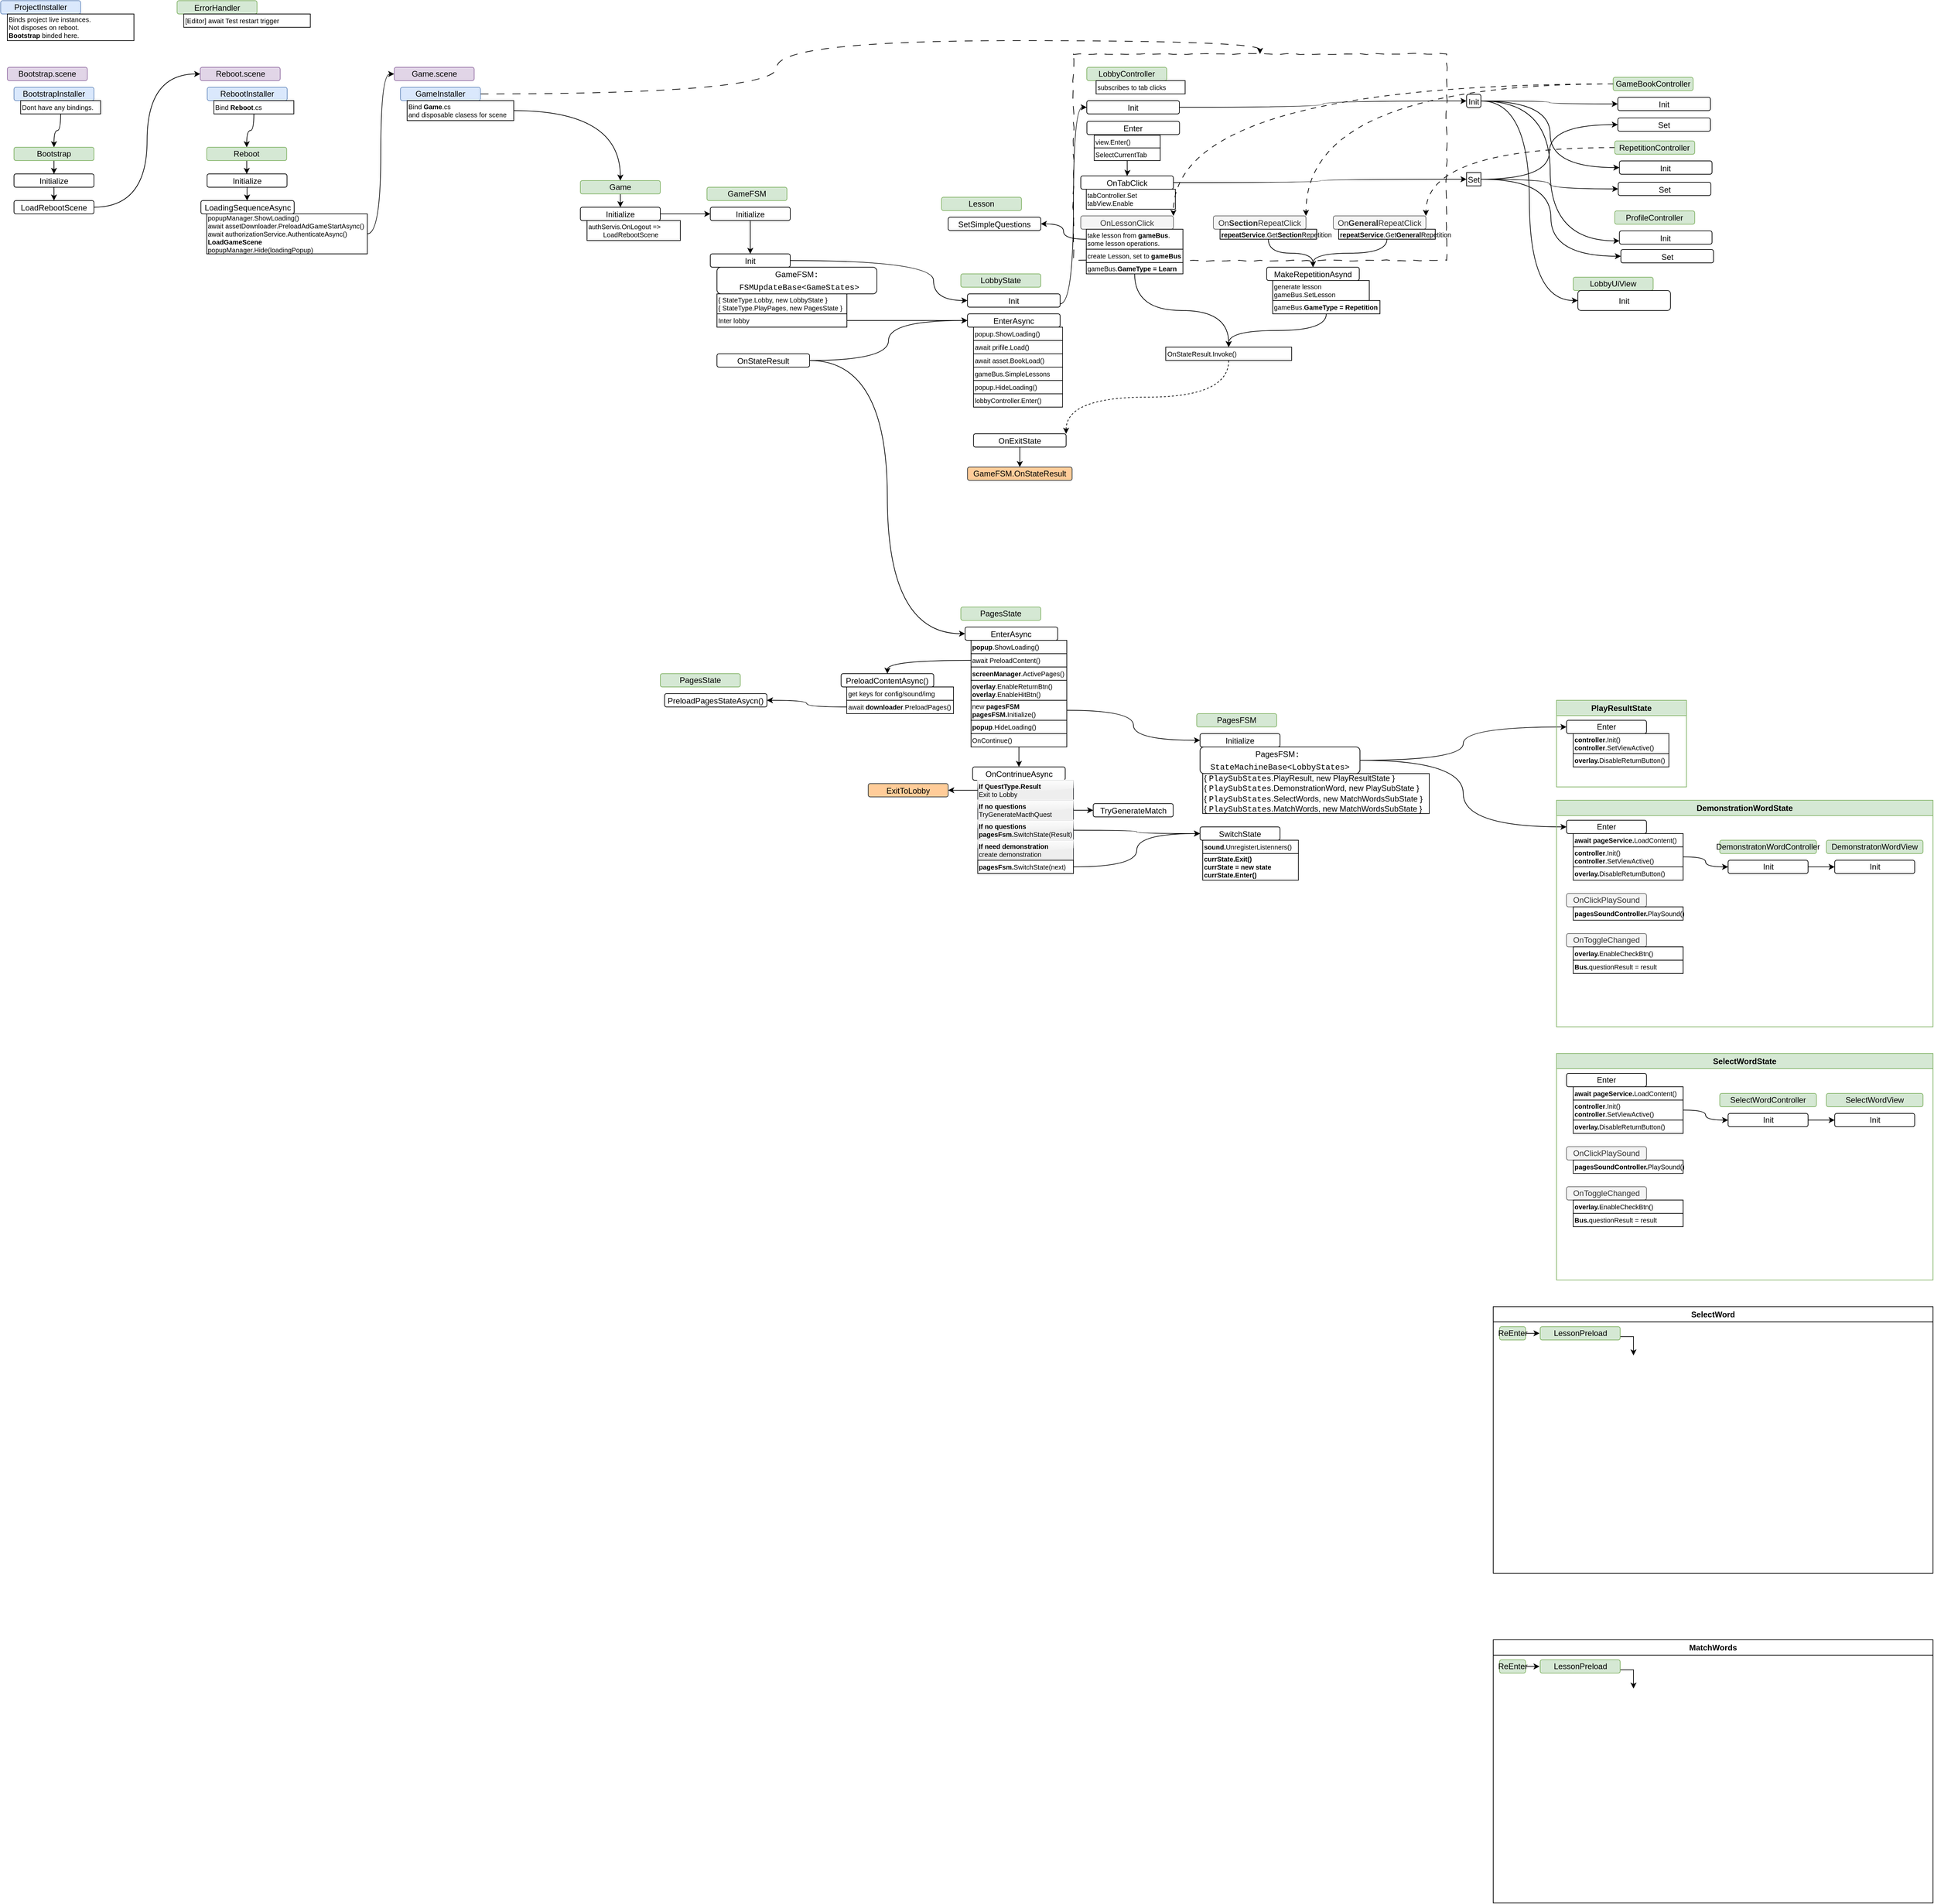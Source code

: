 <mxfile version="26.2.3">
  <diagram id="C5RBs43oDa-KdzZeNtuy" name="Page-1">
    <mxGraphModel dx="671" dy="1603" grid="1" gridSize="10" guides="1" tooltips="1" connect="1" arrows="1" fold="1" page="1" pageScale="1" pageWidth="827" pageHeight="1169" math="0" shadow="0">
      <root>
        <mxCell id="WIyWlLk6GJQsqaUBKTNV-0" />
        <mxCell id="WIyWlLk6GJQsqaUBKTNV-1" parent="WIyWlLk6GJQsqaUBKTNV-0" />
        <mxCell id="1KqU4_mFGjawnfkBQMv8-101" value="" style="rounded=0;whiteSpace=wrap;html=1;fillColor=none;dashed=1;dashPattern=12 12;comic=1;" vertex="1" parent="WIyWlLk6GJQsqaUBKTNV-1">
          <mxGeometry x="1620" y="-1080" width="560" height="310" as="geometry" />
        </mxCell>
        <mxCell id="HNseLsLBakEeqUfx-rle-98" style="edgeStyle=orthogonalEdgeStyle;rounded=0;orthogonalLoop=1;jettySize=auto;html=1;entryX=0;entryY=0.5;entryDx=0;entryDy=0;exitX=1;exitY=0.5;exitDx=0;exitDy=0;curved=1;" parent="WIyWlLk6GJQsqaUBKTNV-1" source="1KqU4_mFGjawnfkBQMv8-122" target="1KqU4_mFGjawnfkBQMv8-116" edge="1">
          <mxGeometry relative="1" as="geometry" />
        </mxCell>
        <mxCell id="HNseLsLBakEeqUfx-rle-99" style="edgeStyle=orthogonalEdgeStyle;rounded=0;orthogonalLoop=1;jettySize=auto;html=1;entryX=0;entryY=0.5;entryDx=0;entryDy=0;exitX=1;exitY=0.5;exitDx=0;exitDy=0;curved=1;" parent="WIyWlLk6GJQsqaUBKTNV-1" source="1KqU4_mFGjawnfkBQMv8-122" target="1KqU4_mFGjawnfkBQMv8-123" edge="1">
          <mxGeometry relative="1" as="geometry" />
        </mxCell>
        <mxCell id="WIyWlLk6GJQsqaUBKTNV-3" value="&lt;div style=&quot;line-height: 18px;&quot;&gt;GameFSM&lt;span style=&quot;font-family: Menlo, Monaco, &amp;quot;Courier New&amp;quot;, monospace; white-space: pre;&quot;&gt;:&lt;br&gt; FSMUpdateBase&amp;lt;GameStates&amp;gt;&lt;/span&gt;&lt;/div&gt;" style="rounded=1;whiteSpace=wrap;html=1;fontSize=12;glass=0;strokeWidth=1;shadow=0;" parent="WIyWlLk6GJQsqaUBKTNV-1" vertex="1">
          <mxGeometry x="1085" y="-760" width="240" height="40" as="geometry" />
        </mxCell>
        <mxCell id="lwHccidv2fWYTVkOevZk-2" value="&lt;div&gt;&lt;span style=&quot;background-color: initial;&quot;&gt;{ StateType.Lobby, new LobbyState }&lt;/span&gt;&lt;br&gt;&lt;/div&gt;&lt;div&gt;{ StateType.PlayPages, new PagesState }&lt;/div&gt;" style="rounded=0;whiteSpace=wrap;html=1;align=left;fontSize=10;" parent="WIyWlLk6GJQsqaUBKTNV-1" vertex="1">
          <mxGeometry x="1085" y="-720" width="195" height="30" as="geometry" />
        </mxCell>
        <mxCell id="lwHccidv2fWYTVkOevZk-39" value="&lt;div&gt;LobbyState&lt;/div&gt;" style="rounded=1;whiteSpace=wrap;html=1;glass=0;strokeWidth=1;shadow=0;fillColor=#d5e8d4;strokeColor=#82b366;" parent="WIyWlLk6GJQsqaUBKTNV-1" vertex="1">
          <mxGeometry x="1451" y="-750" width="120" height="20" as="geometry" />
        </mxCell>
        <mxCell id="Aem0WX8BvzpRNGFWT9OV-11" value="PagesState" style="rounded=1;whiteSpace=wrap;html=1;glass=0;strokeWidth=1;shadow=0;fillColor=#d5e8d4;strokeColor=#82b366;" parent="WIyWlLk6GJQsqaUBKTNV-1" vertex="1">
          <mxGeometry x="1451" y="-250" width="120" height="20" as="geometry" />
        </mxCell>
        <mxCell id="HNseLsLBakEeqUfx-rle-73" style="edgeStyle=orthogonalEdgeStyle;rounded=0;orthogonalLoop=1;jettySize=auto;html=1;curved=1;exitX=1;exitY=0.5;exitDx=0;exitDy=0;entryX=0;entryY=0.5;entryDx=0;entryDy=0;" parent="WIyWlLk6GJQsqaUBKTNV-1" source="HNseLsLBakEeqUfx-rle-0" target="1KqU4_mFGjawnfkBQMv8-208" edge="1">
          <mxGeometry relative="1" as="geometry">
            <mxPoint x="2080" y="120.048" as="sourcePoint" />
            <mxPoint x="2220" y="60" as="targetPoint" />
          </mxGeometry>
        </mxCell>
        <mxCell id="HNseLsLBakEeqUfx-rle-0" value="&lt;div style=&quot;line-height: 18px;&quot;&gt;PagesFSM&lt;span style=&quot;font-family: Menlo, Monaco, &amp;quot;Courier New&amp;quot;, monospace; white-space: pre;&quot;&gt;: &lt;br&gt;StateMachineBase&amp;lt;LobbyStates&amp;gt;&lt;/span&gt;&lt;/div&gt;" style="rounded=1;whiteSpace=wrap;html=1;fontSize=12;glass=0;strokeWidth=1;shadow=0;" parent="WIyWlLk6GJQsqaUBKTNV-1" vertex="1">
          <mxGeometry x="1810" y="-40" width="240" height="40" as="geometry" />
        </mxCell>
        <mxCell id="HNseLsLBakEeqUfx-rle-1" value="&lt;div&gt;{&amp;nbsp;&lt;span style=&quot;font-family: Menlo, Monaco, &amp;quot;Courier New&amp;quot;, monospace; white-space: pre;&quot;&gt;PlaySubStates&lt;/span&gt;.PlayResult, new PlayResultState }&lt;br&gt;&lt;/div&gt;&lt;div&gt;&lt;span style=&quot;background-color: initial; color: light-dark(rgb(0, 0, 0), rgb(255, 255, 255));&quot;&gt;{&amp;nbsp;&lt;/span&gt;&lt;span style=&quot;background-color: initial; color: light-dark(rgb(0, 0, 0), rgb(255, 255, 255)); font-family: Menlo, Monaco, &amp;quot;Courier New&amp;quot;, monospace; white-space: pre;&quot;&gt;Play&lt;/span&gt;&lt;span style=&quot;background-color: initial; color: light-dark(rgb(0, 0, 0), rgb(255, 255, 255)); font-family: Menlo, Monaco, &amp;quot;Courier New&amp;quot;, monospace; white-space: pre;&quot;&gt;SubStates&lt;/span&gt;&lt;span style=&quot;background-color: initial; color: light-dark(rgb(0, 0, 0), rgb(255, 255, 255));&quot;&gt;.DemonstrationWord, new PlaySubState }&lt;/span&gt;&lt;/div&gt;&lt;div&gt;&lt;div&gt;&lt;span style=&quot;background-color: initial;&quot;&gt;{&amp;nbsp;&lt;/span&gt;&lt;span style=&quot;background-color: initial; font-family: Menlo, Monaco, &amp;quot;Courier New&amp;quot;, monospace; white-space: pre;&quot;&gt;PlaySubStates&lt;/span&gt;&lt;span style=&quot;background-color: initial;&quot;&gt;.SelectWords, new MatchWordsSubState }&lt;/span&gt;&lt;span style=&quot;background-color: initial;&quot;&gt;&lt;br&gt;{&amp;nbsp;&lt;/span&gt;&lt;span style=&quot;background-color: initial; font-family: Menlo, Monaco, &amp;quot;Courier New&amp;quot;, monospace; white-space: pre;&quot;&gt;PlaySubStates&lt;/span&gt;&lt;span style=&quot;background-color: initial;&quot;&gt;.MatchWords, new MatchWordsSubState }&lt;/span&gt;&lt;/div&gt;&lt;/div&gt;" style="rounded=0;whiteSpace=wrap;html=1;align=left;" parent="WIyWlLk6GJQsqaUBKTNV-1" vertex="1">
          <mxGeometry x="1814" width="340" height="60" as="geometry" />
        </mxCell>
        <mxCell id="HNseLsLBakEeqUfx-rle-90" style="edgeStyle=orthogonalEdgeStyle;rounded=0;orthogonalLoop=1;jettySize=auto;html=1;entryX=0.5;entryY=0;entryDx=0;entryDy=0;" parent="WIyWlLk6GJQsqaUBKTNV-1" source="HNseLsLBakEeqUfx-rle-2" target="1KqU4_mFGjawnfkBQMv8-49" edge="1">
          <mxGeometry relative="1" as="geometry" />
        </mxCell>
        <mxCell id="HNseLsLBakEeqUfx-rle-2" value="&lt;div&gt;Game&lt;/div&gt;" style="rounded=1;whiteSpace=wrap;html=1;glass=0;strokeWidth=1;shadow=0;fillColor=#d5e8d4;strokeColor=#82b366;" parent="WIyWlLk6GJQsqaUBKTNV-1" vertex="1">
          <mxGeometry x="880" y="-890" width="120" height="20" as="geometry" />
        </mxCell>
        <mxCell id="HNseLsLBakEeqUfx-rle-74" value="" style="edgeStyle=orthogonalEdgeStyle;rounded=0;orthogonalLoop=1;jettySize=auto;html=1;entryX=0;entryY=0.5;entryDx=0;entryDy=0;curved=1;" parent="WIyWlLk6GJQsqaUBKTNV-1" source="HNseLsLBakEeqUfx-rle-0" target="1KqU4_mFGjawnfkBQMv8-204" edge="1">
          <mxGeometry relative="1" as="geometry">
            <mxPoint x="1919" y="-140" as="sourcePoint" />
            <mxPoint x="2223" y="-140" as="targetPoint" />
          </mxGeometry>
        </mxCell>
        <mxCell id="HNseLsLBakEeqUfx-rle-38" value="PlayResultState" style="swimlane;whiteSpace=wrap;html=1;fillColor=#d5e8d4;strokeColor=#82b366;" parent="WIyWlLk6GJQsqaUBKTNV-1" vertex="1">
          <mxGeometry x="2345" y="-110" width="195" height="130" as="geometry">
            <mxRectangle x="2235" y="-110" width="180" height="30" as="alternateBounds" />
          </mxGeometry>
        </mxCell>
        <mxCell id="1KqU4_mFGjawnfkBQMv8-204" value="Enter" style="rounded=1;whiteSpace=wrap;html=1;fontSize=12;glass=0;strokeWidth=1;shadow=0;" vertex="1" parent="HNseLsLBakEeqUfx-rle-38">
          <mxGeometry x="15" y="30" width="120" height="20" as="geometry" />
        </mxCell>
        <mxCell id="1KqU4_mFGjawnfkBQMv8-205" value="&lt;b&gt;controller&lt;/b&gt;.Init()&lt;br&gt;&lt;b&gt;controller&lt;/b&gt;.SetViewActive()" style="rounded=0;whiteSpace=wrap;html=1;align=left;fontSize=10;" vertex="1" parent="HNseLsLBakEeqUfx-rle-38">
          <mxGeometry x="25" y="50" width="143.63" height="30" as="geometry" />
        </mxCell>
        <mxCell id="1KqU4_mFGjawnfkBQMv8-206" value="&lt;b&gt;overlay.&lt;/b&gt;DisableReturnButton()" style="rounded=0;whiteSpace=wrap;html=1;align=left;fontSize=10;" vertex="1" parent="HNseLsLBakEeqUfx-rle-38">
          <mxGeometry x="25" y="80" width="143.63" height="20" as="geometry" />
        </mxCell>
        <mxCell id="HNseLsLBakEeqUfx-rle-81" style="edgeStyle=orthogonalEdgeStyle;rounded=0;orthogonalLoop=1;jettySize=auto;html=1;entryX=0;entryY=0.5;entryDx=0;entryDy=0;curved=1;" parent="WIyWlLk6GJQsqaUBKTNV-1" source="1KqU4_mFGjawnfkBQMv8-128" target="1KqU4_mFGjawnfkBQMv8-175" edge="1">
          <mxGeometry relative="1" as="geometry">
            <mxPoint x="1650" y="-290" as="targetPoint" />
            <mxPoint x="1571" y="-200" as="sourcePoint" />
          </mxGeometry>
        </mxCell>
        <mxCell id="HNseLsLBakEeqUfx-rle-82" value="SelectWord" style="swimlane;whiteSpace=wrap;html=1;startSize=23;" parent="WIyWlLk6GJQsqaUBKTNV-1" vertex="1">
          <mxGeometry x="2250" y="800" width="660" height="400" as="geometry">
            <mxRectangle x="2464" y="-150" width="180" height="30" as="alternateBounds" />
          </mxGeometry>
        </mxCell>
        <mxCell id="HNseLsLBakEeqUfx-rle-83" style="edgeStyle=orthogonalEdgeStyle;rounded=0;orthogonalLoop=1;jettySize=auto;html=1;exitX=1;exitY=0.75;exitDx=0;exitDy=0;" parent="HNseLsLBakEeqUfx-rle-82" source="HNseLsLBakEeqUfx-rle-84" edge="1">
          <mxGeometry relative="1" as="geometry">
            <Array as="points">
              <mxPoint x="210.5" y="45" />
            </Array>
            <mxPoint x="210.5" y="73.2" as="targetPoint" />
          </mxGeometry>
        </mxCell>
        <mxCell id="HNseLsLBakEeqUfx-rle-84" value="&lt;div&gt;LessonPreload&lt;/div&gt;" style="rounded=1;whiteSpace=wrap;html=1;glass=0;strokeWidth=1;shadow=0;fillColor=#d5e8d4;strokeColor=#82b366;" parent="HNseLsLBakEeqUfx-rle-82" vertex="1">
          <mxGeometry x="70.5" y="30" width="120" height="20" as="geometry" />
        </mxCell>
        <mxCell id="HNseLsLBakEeqUfx-rle-85" style="edgeStyle=orthogonalEdgeStyle;rounded=0;orthogonalLoop=1;jettySize=auto;html=1;exitX=1;exitY=0.5;exitDx=0;exitDy=0;" parent="HNseLsLBakEeqUfx-rle-82" source="HNseLsLBakEeqUfx-rle-86" edge="1">
          <mxGeometry relative="1" as="geometry">
            <mxPoint x="69.5" y="40" as="targetPoint" />
          </mxGeometry>
        </mxCell>
        <mxCell id="HNseLsLBakEeqUfx-rle-86" value="ReEnter" style="rounded=1;whiteSpace=wrap;html=1;glass=0;strokeWidth=1;shadow=0;fillColor=#d5e8d4;strokeColor=#82b366;" parent="HNseLsLBakEeqUfx-rle-82" vertex="1">
          <mxGeometry x="9.5" y="30" width="39" height="20" as="geometry" />
        </mxCell>
        <mxCell id="Xbszcy3RC4SYlAQT6yKl-1" style="edgeStyle=orthogonalEdgeStyle;rounded=0;orthogonalLoop=1;jettySize=auto;html=1;exitX=0.5;exitY=1;exitDx=0;exitDy=0;" parent="WIyWlLk6GJQsqaUBKTNV-1" source="lwHccidv2fWYTVkOevZk-2" target="lwHccidv2fWYTVkOevZk-2" edge="1">
          <mxGeometry relative="1" as="geometry" />
        </mxCell>
        <mxCell id="1KqU4_mFGjawnfkBQMv8-161" style="edgeStyle=orthogonalEdgeStyle;rounded=0;orthogonalLoop=1;jettySize=auto;html=1;entryX=1;entryY=0;entryDx=0;entryDy=0;curved=1;dashed=1;exitX=0.5;exitY=1;exitDx=0;exitDy=0;" edge="1" parent="WIyWlLk6GJQsqaUBKTNV-1" source="1KqU4_mFGjawnfkBQMv8-85" target="1KqU4_mFGjawnfkBQMv8-162">
          <mxGeometry relative="1" as="geometry" />
        </mxCell>
        <mxCell id="Xbszcy3RC4SYlAQT6yKl-18" value="&lt;div&gt;GameFSM.OnStateResult&lt;/div&gt;" style="rounded=1;whiteSpace=wrap;html=1;glass=0;strokeWidth=1;shadow=0;fillColor=#ffcc99;strokeColor=#36393d;" parent="WIyWlLk6GJQsqaUBKTNV-1" vertex="1">
          <mxGeometry x="1461" y="-460" width="157" height="20" as="geometry" />
        </mxCell>
        <mxCell id="1KqU4_mFGjawnfkBQMv8-0" value="&lt;div&gt;Bootstrap.scene&lt;/div&gt;" style="rounded=1;whiteSpace=wrap;html=1;glass=0;strokeWidth=1;shadow=0;fillColor=#e1d5e7;strokeColor=#9673a6;" vertex="1" parent="WIyWlLk6GJQsqaUBKTNV-1">
          <mxGeometry x="20" y="-1060" width="120" height="20" as="geometry" />
        </mxCell>
        <mxCell id="1KqU4_mFGjawnfkBQMv8-1" value="&lt;div&gt;Reboot.scene&lt;/div&gt;" style="rounded=1;whiteSpace=wrap;html=1;glass=0;strokeWidth=1;shadow=0;fillColor=#e1d5e7;strokeColor=#9673a6;" vertex="1" parent="WIyWlLk6GJQsqaUBKTNV-1">
          <mxGeometry x="309.51" y="-1060" width="120" height="20" as="geometry" />
        </mxCell>
        <mxCell id="1KqU4_mFGjawnfkBQMv8-2" value="&lt;div&gt;Game.scene&lt;/div&gt;" style="rounded=1;whiteSpace=wrap;html=1;glass=0;strokeWidth=1;shadow=0;fillColor=#e1d5e7;strokeColor=#9673a6;" vertex="1" parent="WIyWlLk6GJQsqaUBKTNV-1">
          <mxGeometry x="600.63" y="-1060" width="120" height="20" as="geometry" />
        </mxCell>
        <mxCell id="1KqU4_mFGjawnfkBQMv8-3" value="&lt;div&gt;ProjectInstaller&lt;/div&gt;" style="rounded=1;whiteSpace=wrap;html=1;glass=0;strokeWidth=1;shadow=0;fillColor=#dae8fc;strokeColor=#6c8ebf;" vertex="1" parent="WIyWlLk6GJQsqaUBKTNV-1">
          <mxGeometry x="10" y="-1160" width="120" height="20" as="geometry" />
        </mxCell>
        <mxCell id="1KqU4_mFGjawnfkBQMv8-5" value="&lt;div&gt;Binds project live instances.&lt;br&gt;Not disposes on reboot.&lt;/div&gt;&lt;div&gt;&lt;b&gt;Bootstrap&lt;/b&gt; binded here.&lt;/div&gt;" style="rounded=0;whiteSpace=wrap;html=1;align=left;fontSize=10;" vertex="1" parent="WIyWlLk6GJQsqaUBKTNV-1">
          <mxGeometry x="20" y="-1140" width="190" height="40" as="geometry" />
        </mxCell>
        <mxCell id="1KqU4_mFGjawnfkBQMv8-7" value="&lt;div&gt;BootstrapInstaller&lt;/div&gt;" style="rounded=1;whiteSpace=wrap;html=1;glass=0;strokeWidth=1;shadow=0;fillColor=#dae8fc;strokeColor=#6c8ebf;" vertex="1" parent="WIyWlLk6GJQsqaUBKTNV-1">
          <mxGeometry x="30" y="-1030" width="120" height="20" as="geometry" />
        </mxCell>
        <mxCell id="1KqU4_mFGjawnfkBQMv8-48" style="edgeStyle=orthogonalEdgeStyle;rounded=0;orthogonalLoop=1;jettySize=auto;html=1;entryX=0.5;entryY=0;entryDx=0;entryDy=0;curved=1;" edge="1" parent="WIyWlLk6GJQsqaUBKTNV-1" source="1KqU4_mFGjawnfkBQMv8-8" target="1KqU4_mFGjawnfkBQMv8-9">
          <mxGeometry relative="1" as="geometry" />
        </mxCell>
        <mxCell id="1KqU4_mFGjawnfkBQMv8-8" value="Dont have any bindings." style="rounded=0;whiteSpace=wrap;html=1;align=left;fontSize=10;" vertex="1" parent="WIyWlLk6GJQsqaUBKTNV-1">
          <mxGeometry x="40" y="-1010" width="120" height="20" as="geometry" />
        </mxCell>
        <mxCell id="1KqU4_mFGjawnfkBQMv8-15" style="edgeStyle=orthogonalEdgeStyle;rounded=0;orthogonalLoop=1;jettySize=auto;html=1;entryX=0.5;entryY=0;entryDx=0;entryDy=0;" edge="1" parent="WIyWlLk6GJQsqaUBKTNV-1" source="1KqU4_mFGjawnfkBQMv8-9" target="1KqU4_mFGjawnfkBQMv8-45">
          <mxGeometry relative="1" as="geometry">
            <mxPoint x="70" y="-880" as="targetPoint" />
          </mxGeometry>
        </mxCell>
        <mxCell id="1KqU4_mFGjawnfkBQMv8-9" value="&lt;div&gt;Bootstrap&lt;/div&gt;" style="rounded=1;whiteSpace=wrap;html=1;glass=0;strokeWidth=1;shadow=0;fillColor=#d5e8d4;strokeColor=#82b366;" vertex="1" parent="WIyWlLk6GJQsqaUBKTNV-1">
          <mxGeometry x="30" y="-940" width="120" height="20" as="geometry" />
        </mxCell>
        <mxCell id="1KqU4_mFGjawnfkBQMv8-11" value="&lt;div style=&quot;line-height: 18px;&quot;&gt;ErrorHandler&lt;/div&gt;" style="rounded=1;whiteSpace=wrap;html=1;fontSize=12;glass=0;strokeWidth=1;shadow=0;fillColor=#d5e8d4;strokeColor=#82b366;" vertex="1" parent="WIyWlLk6GJQsqaUBKTNV-1">
          <mxGeometry x="274.75" y="-1160" width="120" height="20" as="geometry" />
        </mxCell>
        <mxCell id="1KqU4_mFGjawnfkBQMv8-13" value="[Editor] await Test restart trigger" style="rounded=0;whiteSpace=wrap;html=1;align=left;fontSize=10;" vertex="1" parent="WIyWlLk6GJQsqaUBKTNV-1">
          <mxGeometry x="284.75" y="-1140" width="190" height="20" as="geometry" />
        </mxCell>
        <mxCell id="1KqU4_mFGjawnfkBQMv8-22" style="edgeStyle=orthogonalEdgeStyle;rounded=0;orthogonalLoop=1;jettySize=auto;html=1;entryX=0;entryY=0.5;entryDx=0;entryDy=0;curved=1;exitX=1;exitY=0.5;exitDx=0;exitDy=0;" edge="1" parent="WIyWlLk6GJQsqaUBKTNV-1" source="1KqU4_mFGjawnfkBQMv8-46" target="1KqU4_mFGjawnfkBQMv8-1">
          <mxGeometry relative="1" as="geometry" />
        </mxCell>
        <mxCell id="1KqU4_mFGjawnfkBQMv8-18" value="&lt;div&gt;RebootInstaller&lt;/div&gt;" style="rounded=1;whiteSpace=wrap;html=1;glass=0;strokeWidth=1;shadow=0;fillColor=#dae8fc;strokeColor=#6c8ebf;" vertex="1" parent="WIyWlLk6GJQsqaUBKTNV-1">
          <mxGeometry x="320" y="-1030" width="120" height="20" as="geometry" />
        </mxCell>
        <mxCell id="1KqU4_mFGjawnfkBQMv8-32" style="edgeStyle=orthogonalEdgeStyle;rounded=0;orthogonalLoop=1;jettySize=auto;html=1;entryX=0.5;entryY=0;entryDx=0;entryDy=0;curved=1;" edge="1" parent="WIyWlLk6GJQsqaUBKTNV-1" source="1KqU4_mFGjawnfkBQMv8-19" target="1KqU4_mFGjawnfkBQMv8-23">
          <mxGeometry relative="1" as="geometry" />
        </mxCell>
        <mxCell id="1KqU4_mFGjawnfkBQMv8-19" value="Bind &lt;b&gt;Reboot&lt;/b&gt;.cs" style="rounded=0;whiteSpace=wrap;html=1;align=left;fontSize=10;" vertex="1" parent="WIyWlLk6GJQsqaUBKTNV-1">
          <mxGeometry x="330" y="-1010" width="120" height="20" as="geometry" />
        </mxCell>
        <mxCell id="1KqU4_mFGjawnfkBQMv8-26" style="edgeStyle=orthogonalEdgeStyle;rounded=0;orthogonalLoop=1;jettySize=auto;html=1;entryX=0.5;entryY=0;entryDx=0;entryDy=0;" edge="1" parent="WIyWlLk6GJQsqaUBKTNV-1" source="1KqU4_mFGjawnfkBQMv8-20" target="1KqU4_mFGjawnfkBQMv8-24">
          <mxGeometry relative="1" as="geometry" />
        </mxCell>
        <mxCell id="1KqU4_mFGjawnfkBQMv8-20" value="&lt;div style=&quot;line-height: 18px;&quot;&gt;Initialize&lt;/div&gt;" style="rounded=1;whiteSpace=wrap;html=1;fontSize=12;glass=0;strokeWidth=1;shadow=0;" vertex="1" parent="WIyWlLk6GJQsqaUBKTNV-1">
          <mxGeometry x="319.76" y="-900" width="120" height="20" as="geometry" />
        </mxCell>
        <mxCell id="1KqU4_mFGjawnfkBQMv8-27" style="edgeStyle=orthogonalEdgeStyle;rounded=0;orthogonalLoop=1;jettySize=auto;html=1;entryX=0;entryY=0.5;entryDx=0;entryDy=0;curved=1;exitX=1;exitY=0.5;exitDx=0;exitDy=0;" edge="1" parent="WIyWlLk6GJQsqaUBKTNV-1" source="1KqU4_mFGjawnfkBQMv8-21" target="1KqU4_mFGjawnfkBQMv8-2">
          <mxGeometry relative="1" as="geometry" />
        </mxCell>
        <mxCell id="1KqU4_mFGjawnfkBQMv8-21" value="&lt;div&gt;popupManager.ShowLoading()&lt;br&gt;await assetDownloader.PreloadAdGameStartAsync()&lt;br&gt;await authorizationService.AuthenticateAsync()&lt;br&gt;&lt;b&gt;LoadGameScene&lt;/b&gt;&lt;br&gt;popupManager.Hide(loadingPopup)&lt;/div&gt;" style="rounded=0;whiteSpace=wrap;html=1;align=left;fontSize=10;" vertex="1" parent="WIyWlLk6GJQsqaUBKTNV-1">
          <mxGeometry x="319.25" y="-840" width="241" height="60" as="geometry" />
        </mxCell>
        <mxCell id="1KqU4_mFGjawnfkBQMv8-25" style="edgeStyle=orthogonalEdgeStyle;rounded=0;orthogonalLoop=1;jettySize=auto;html=1;" edge="1" parent="WIyWlLk6GJQsqaUBKTNV-1" source="1KqU4_mFGjawnfkBQMv8-23" target="1KqU4_mFGjawnfkBQMv8-20">
          <mxGeometry relative="1" as="geometry" />
        </mxCell>
        <mxCell id="1KqU4_mFGjawnfkBQMv8-23" value="&lt;div&gt;Reboot&lt;/div&gt;" style="rounded=1;whiteSpace=wrap;html=1;glass=0;strokeWidth=1;shadow=0;fillColor=#d5e8d4;strokeColor=#82b366;" vertex="1" parent="WIyWlLk6GJQsqaUBKTNV-1">
          <mxGeometry x="319.25" y="-940" width="120" height="20" as="geometry" />
        </mxCell>
        <mxCell id="1KqU4_mFGjawnfkBQMv8-24" value="&lt;div style=&quot;line-height: 18px;&quot;&gt;LoadingSequenceAsync&lt;/div&gt;" style="rounded=1;whiteSpace=wrap;html=1;fontSize=12;glass=0;strokeWidth=1;shadow=0;" vertex="1" parent="WIyWlLk6GJQsqaUBKTNV-1">
          <mxGeometry x="310.5" y="-860" width="140" height="20" as="geometry" />
        </mxCell>
        <mxCell id="1KqU4_mFGjawnfkBQMv8-87" style="edgeStyle=orthogonalEdgeStyle;rounded=0;orthogonalLoop=1;jettySize=auto;html=1;curved=1;dashed=1;dashPattern=12 12;entryX=0.5;entryY=0;entryDx=0;entryDy=0;" edge="1" parent="WIyWlLk6GJQsqaUBKTNV-1" source="1KqU4_mFGjawnfkBQMv8-33" target="1KqU4_mFGjawnfkBQMv8-101">
          <mxGeometry relative="1" as="geometry">
            <mxPoint x="1330" y="-1040" as="targetPoint" />
          </mxGeometry>
        </mxCell>
        <mxCell id="1KqU4_mFGjawnfkBQMv8-33" value="&lt;div&gt;GameInstaller&lt;/div&gt;" style="rounded=1;whiteSpace=wrap;html=1;glass=0;strokeWidth=1;shadow=0;fillColor=#dae8fc;strokeColor=#6c8ebf;" vertex="1" parent="WIyWlLk6GJQsqaUBKTNV-1">
          <mxGeometry x="610.0" y="-1030" width="120" height="20" as="geometry" />
        </mxCell>
        <mxCell id="1KqU4_mFGjawnfkBQMv8-39" style="edgeStyle=orthogonalEdgeStyle;rounded=0;orthogonalLoop=1;jettySize=auto;html=1;entryX=0.5;entryY=0;entryDx=0;entryDy=0;curved=1;" edge="1" parent="WIyWlLk6GJQsqaUBKTNV-1" source="1KqU4_mFGjawnfkBQMv8-34" target="HNseLsLBakEeqUfx-rle-2">
          <mxGeometry relative="1" as="geometry">
            <mxPoint x="670.63" y="-940" as="targetPoint" />
          </mxGeometry>
        </mxCell>
        <mxCell id="1KqU4_mFGjawnfkBQMv8-34" value="Bind &lt;b&gt;Game&lt;/b&gt;.cs&lt;br&gt;and disposable clasess for scene" style="rounded=0;whiteSpace=wrap;html=1;align=left;fontSize=10;" vertex="1" parent="WIyWlLk6GJQsqaUBKTNV-1">
          <mxGeometry x="620" y="-1010" width="160" height="30" as="geometry" />
        </mxCell>
        <mxCell id="1KqU4_mFGjawnfkBQMv8-47" style="edgeStyle=orthogonalEdgeStyle;rounded=0;orthogonalLoop=1;jettySize=auto;html=1;entryX=0.5;entryY=0;entryDx=0;entryDy=0;" edge="1" parent="WIyWlLk6GJQsqaUBKTNV-1" source="1KqU4_mFGjawnfkBQMv8-45" target="1KqU4_mFGjawnfkBQMv8-46">
          <mxGeometry relative="1" as="geometry" />
        </mxCell>
        <mxCell id="1KqU4_mFGjawnfkBQMv8-45" value="&lt;div style=&quot;line-height: 18px;&quot;&gt;Initialize&lt;/div&gt;" style="rounded=1;whiteSpace=wrap;html=1;fontSize=12;glass=0;strokeWidth=1;shadow=0;" vertex="1" parent="WIyWlLk6GJQsqaUBKTNV-1">
          <mxGeometry x="30" y="-900" width="120" height="20" as="geometry" />
        </mxCell>
        <mxCell id="1KqU4_mFGjawnfkBQMv8-46" value="&lt;div style=&quot;line-height: 18px;&quot;&gt;LoadRebootScene&lt;/div&gt;" style="rounded=1;whiteSpace=wrap;html=1;fontSize=12;glass=0;strokeWidth=1;shadow=0;" vertex="1" parent="WIyWlLk6GJQsqaUBKTNV-1">
          <mxGeometry x="30" y="-860" width="120" height="20" as="geometry" />
        </mxCell>
        <mxCell id="1KqU4_mFGjawnfkBQMv8-54" style="edgeStyle=orthogonalEdgeStyle;rounded=0;orthogonalLoop=1;jettySize=auto;html=1;curved=1;" edge="1" parent="WIyWlLk6GJQsqaUBKTNV-1" source="1KqU4_mFGjawnfkBQMv8-49" target="1KqU4_mFGjawnfkBQMv8-53">
          <mxGeometry relative="1" as="geometry">
            <mxPoint x="1030" y="-840.0" as="targetPoint" />
          </mxGeometry>
        </mxCell>
        <mxCell id="1KqU4_mFGjawnfkBQMv8-49" value="&lt;div style=&quot;line-height: 18px;&quot;&gt;Initialize&lt;/div&gt;" style="rounded=1;whiteSpace=wrap;html=1;fontSize=12;glass=0;strokeWidth=1;shadow=0;" vertex="1" parent="WIyWlLk6GJQsqaUBKTNV-1">
          <mxGeometry x="880" y="-850" width="120" height="20" as="geometry" />
        </mxCell>
        <mxCell id="1KqU4_mFGjawnfkBQMv8-52" value="&lt;div&gt;GameFSM&lt;/div&gt;" style="rounded=1;whiteSpace=wrap;html=1;glass=0;strokeWidth=1;shadow=0;fillColor=#d5e8d4;strokeColor=#82b366;" vertex="1" parent="WIyWlLk6GJQsqaUBKTNV-1">
          <mxGeometry x="1070" y="-880" width="120" height="20" as="geometry" />
        </mxCell>
        <mxCell id="1KqU4_mFGjawnfkBQMv8-57" style="edgeStyle=orthogonalEdgeStyle;rounded=0;orthogonalLoop=1;jettySize=auto;html=1;entryX=0.5;entryY=0;entryDx=0;entryDy=0;" edge="1" parent="WIyWlLk6GJQsqaUBKTNV-1" source="1KqU4_mFGjawnfkBQMv8-53" target="1KqU4_mFGjawnfkBQMv8-56">
          <mxGeometry relative="1" as="geometry" />
        </mxCell>
        <mxCell id="1KqU4_mFGjawnfkBQMv8-53" value="&lt;div style=&quot;line-height: 18px;&quot;&gt;Initialize&lt;/div&gt;" style="rounded=1;whiteSpace=wrap;html=1;fontSize=12;glass=0;strokeWidth=1;shadow=0;" vertex="1" parent="WIyWlLk6GJQsqaUBKTNV-1">
          <mxGeometry x="1075" y="-850" width="120" height="20" as="geometry" />
        </mxCell>
        <mxCell id="1KqU4_mFGjawnfkBQMv8-55" value="authServis.OnLogout =&amp;gt;&lt;div&gt;&lt;span style=&quot;white-space: pre;&quot;&gt;&#x9;&lt;/span&gt;LoadRebootScene&lt;br&gt;&lt;/div&gt;" style="rounded=0;whiteSpace=wrap;html=1;align=left;fontSize=10;" vertex="1" parent="WIyWlLk6GJQsqaUBKTNV-1">
          <mxGeometry x="890" y="-830" width="140" height="30" as="geometry" />
        </mxCell>
        <mxCell id="1KqU4_mFGjawnfkBQMv8-83" style="edgeStyle=orthogonalEdgeStyle;rounded=0;orthogonalLoop=1;jettySize=auto;html=1;entryX=0;entryY=0.5;entryDx=0;entryDy=0;curved=1;" edge="1" parent="WIyWlLk6GJQsqaUBKTNV-1" source="1KqU4_mFGjawnfkBQMv8-56" target="1KqU4_mFGjawnfkBQMv8-82">
          <mxGeometry relative="1" as="geometry">
            <Array as="points">
              <mxPoint x="1410" y="-770" />
              <mxPoint x="1410" y="-710" />
            </Array>
          </mxGeometry>
        </mxCell>
        <mxCell id="1KqU4_mFGjawnfkBQMv8-56" value="&lt;div style=&quot;line-height: 18px;&quot;&gt;Init&lt;/div&gt;" style="rounded=1;whiteSpace=wrap;html=1;fontSize=12;glass=0;strokeWidth=1;shadow=0;" vertex="1" parent="WIyWlLk6GJQsqaUBKTNV-1">
          <mxGeometry x="1075" y="-780" width="120" height="20" as="geometry" />
        </mxCell>
        <mxCell id="1KqU4_mFGjawnfkBQMv8-89" style="edgeStyle=orthogonalEdgeStyle;rounded=0;orthogonalLoop=1;jettySize=auto;html=1;exitX=1;exitY=0.75;exitDx=0;exitDy=0;curved=1;entryX=0;entryY=0.5;entryDx=0;entryDy=0;" edge="1" parent="WIyWlLk6GJQsqaUBKTNV-1" source="1KqU4_mFGjawnfkBQMv8-82" target="1KqU4_mFGjawnfkBQMv8-88">
          <mxGeometry relative="1" as="geometry" />
        </mxCell>
        <mxCell id="1KqU4_mFGjawnfkBQMv8-82" value="&lt;div style=&quot;line-height: 18px;&quot;&gt;Init&lt;/div&gt;" style="rounded=1;whiteSpace=wrap;html=1;fontSize=12;glass=0;strokeWidth=1;shadow=0;" vertex="1" parent="WIyWlLk6GJQsqaUBKTNV-1">
          <mxGeometry x="1461" y="-720" width="139" height="20" as="geometry" />
        </mxCell>
        <mxCell id="1KqU4_mFGjawnfkBQMv8-137" style="edgeStyle=orthogonalEdgeStyle;rounded=0;orthogonalLoop=1;jettySize=auto;html=1;curved=1;exitX=0.5;exitY=1;exitDx=0;exitDy=0;" edge="1" parent="WIyWlLk6GJQsqaUBKTNV-1" source="1KqU4_mFGjawnfkBQMv8-162" target="Xbszcy3RC4SYlAQT6yKl-18">
          <mxGeometry relative="1" as="geometry">
            <mxPoint x="1853.82" y="-574" as="sourcePoint" />
          </mxGeometry>
        </mxCell>
        <mxCell id="1KqU4_mFGjawnfkBQMv8-85" value="OnStateResult.Invoke()" style="rounded=0;whiteSpace=wrap;html=1;align=left;fontSize=10;" vertex="1" parent="WIyWlLk6GJQsqaUBKTNV-1">
          <mxGeometry x="1758.5" y="-640" width="189" height="20" as="geometry" />
        </mxCell>
        <mxCell id="1KqU4_mFGjawnfkBQMv8-86" value="&lt;div&gt;LobbyController&lt;/div&gt;" style="rounded=1;whiteSpace=wrap;html=1;glass=0;strokeWidth=1;shadow=0;fillColor=#d5e8d4;strokeColor=#82b366;" vertex="1" parent="WIyWlLk6GJQsqaUBKTNV-1">
          <mxGeometry x="1640" y="-1060" width="120" height="20" as="geometry" />
        </mxCell>
        <mxCell id="1KqU4_mFGjawnfkBQMv8-97" style="edgeStyle=orthogonalEdgeStyle;rounded=0;orthogonalLoop=1;jettySize=auto;html=1;entryX=0;entryY=0.5;entryDx=0;entryDy=0;curved=1;exitX=1;exitY=0.5;exitDx=0;exitDy=0;" edge="1" parent="WIyWlLk6GJQsqaUBKTNV-1" source="1KqU4_mFGjawnfkBQMv8-163" target="1KqU4_mFGjawnfkBQMv8-91">
          <mxGeometry relative="1" as="geometry" />
        </mxCell>
        <mxCell id="1KqU4_mFGjawnfkBQMv8-98" style="edgeStyle=orthogonalEdgeStyle;rounded=0;orthogonalLoop=1;jettySize=auto;html=1;entryX=0;entryY=0.5;entryDx=0;entryDy=0;curved=1;exitX=1;exitY=0.5;exitDx=0;exitDy=0;" edge="1" parent="WIyWlLk6GJQsqaUBKTNV-1" source="1KqU4_mFGjawnfkBQMv8-163" target="1KqU4_mFGjawnfkBQMv8-93">
          <mxGeometry relative="1" as="geometry" />
        </mxCell>
        <mxCell id="1KqU4_mFGjawnfkBQMv8-99" style="edgeStyle=orthogonalEdgeStyle;rounded=0;orthogonalLoop=1;jettySize=auto;html=1;entryX=0;entryY=0.75;entryDx=0;entryDy=0;curved=1;exitX=1;exitY=0.5;exitDx=0;exitDy=0;" edge="1" parent="WIyWlLk6GJQsqaUBKTNV-1" source="1KqU4_mFGjawnfkBQMv8-163" target="1KqU4_mFGjawnfkBQMv8-96">
          <mxGeometry relative="1" as="geometry" />
        </mxCell>
        <mxCell id="1KqU4_mFGjawnfkBQMv8-105" style="edgeStyle=orthogonalEdgeStyle;rounded=0;orthogonalLoop=1;jettySize=auto;html=1;entryX=0;entryY=0.5;entryDx=0;entryDy=0;curved=1;exitX=1;exitY=0.5;exitDx=0;exitDy=0;" edge="1" parent="WIyWlLk6GJQsqaUBKTNV-1" source="1KqU4_mFGjawnfkBQMv8-163" target="1KqU4_mFGjawnfkBQMv8-104">
          <mxGeometry relative="1" as="geometry" />
        </mxCell>
        <mxCell id="1KqU4_mFGjawnfkBQMv8-165" style="edgeStyle=orthogonalEdgeStyle;rounded=0;orthogonalLoop=1;jettySize=auto;html=1;entryX=0;entryY=0.5;entryDx=0;entryDy=0;curved=1;" edge="1" parent="WIyWlLk6GJQsqaUBKTNV-1" source="1KqU4_mFGjawnfkBQMv8-88" target="1KqU4_mFGjawnfkBQMv8-163">
          <mxGeometry relative="1" as="geometry" />
        </mxCell>
        <mxCell id="1KqU4_mFGjawnfkBQMv8-88" value="&lt;div style=&quot;line-height: 18px;&quot;&gt;Init&lt;/div&gt;" style="rounded=1;whiteSpace=wrap;html=1;fontSize=12;glass=0;strokeWidth=1;shadow=0;" vertex="1" parent="WIyWlLk6GJQsqaUBKTNV-1">
          <mxGeometry x="1640" y="-1010" width="139" height="20" as="geometry" />
        </mxCell>
        <mxCell id="1KqU4_mFGjawnfkBQMv8-149" style="edgeStyle=orthogonalEdgeStyle;rounded=0;orthogonalLoop=1;jettySize=auto;html=1;entryX=1;entryY=0;entryDx=0;entryDy=0;curved=1;dashed=1;dashPattern=8 8;" edge="1" parent="WIyWlLk6GJQsqaUBKTNV-1" source="1KqU4_mFGjawnfkBQMv8-90" target="1KqU4_mFGjawnfkBQMv8-146">
          <mxGeometry relative="1" as="geometry" />
        </mxCell>
        <mxCell id="1KqU4_mFGjawnfkBQMv8-90" value="&lt;div&gt;GameBookController&lt;/div&gt;" style="rounded=1;whiteSpace=wrap;html=1;glass=0;strokeWidth=1;shadow=0;fillColor=#d5e8d4;strokeColor=#82b366;" vertex="1" parent="WIyWlLk6GJQsqaUBKTNV-1">
          <mxGeometry x="2430" y="-1045" width="120" height="20" as="geometry" />
        </mxCell>
        <mxCell id="1KqU4_mFGjawnfkBQMv8-91" value="&lt;div style=&quot;line-height: 18px;&quot;&gt;Init&lt;/div&gt;" style="rounded=1;whiteSpace=wrap;html=1;fontSize=12;glass=0;strokeWidth=1;shadow=0;" vertex="1" parent="WIyWlLk6GJQsqaUBKTNV-1">
          <mxGeometry x="2437" y="-1015" width="139" height="20" as="geometry" />
        </mxCell>
        <mxCell id="1KqU4_mFGjawnfkBQMv8-148" style="edgeStyle=orthogonalEdgeStyle;rounded=0;orthogonalLoop=1;jettySize=auto;html=1;curved=1;dashed=1;dashPattern=8 8;entryX=1;entryY=0;entryDx=0;entryDy=0;" edge="1" parent="WIyWlLk6GJQsqaUBKTNV-1" source="1KqU4_mFGjawnfkBQMv8-92" target="1KqU4_mFGjawnfkBQMv8-144">
          <mxGeometry relative="1" as="geometry" />
        </mxCell>
        <mxCell id="1KqU4_mFGjawnfkBQMv8-92" value="&lt;div&gt;RepetitionController&lt;/div&gt;" style="rounded=1;whiteSpace=wrap;html=1;glass=0;strokeWidth=1;shadow=0;fillColor=#d5e8d4;strokeColor=#82b366;" vertex="1" parent="WIyWlLk6GJQsqaUBKTNV-1">
          <mxGeometry x="2432.37" y="-949.5" width="120" height="20" as="geometry" />
        </mxCell>
        <mxCell id="1KqU4_mFGjawnfkBQMv8-93" value="&lt;div style=&quot;line-height: 18px;&quot;&gt;Init&lt;/div&gt;" style="rounded=1;whiteSpace=wrap;html=1;fontSize=12;glass=0;strokeWidth=1;shadow=0;" vertex="1" parent="WIyWlLk6GJQsqaUBKTNV-1">
          <mxGeometry x="2439.37" y="-919.5" width="139" height="20" as="geometry" />
        </mxCell>
        <mxCell id="1KqU4_mFGjawnfkBQMv8-95" value="&lt;div&gt;ProfileController&lt;/div&gt;" style="rounded=1;whiteSpace=wrap;html=1;glass=0;strokeWidth=1;shadow=0;fillColor=#d5e8d4;strokeColor=#82b366;" vertex="1" parent="WIyWlLk6GJQsqaUBKTNV-1">
          <mxGeometry x="2432.37" y="-844.5" width="120" height="20" as="geometry" />
        </mxCell>
        <mxCell id="1KqU4_mFGjawnfkBQMv8-96" value="&lt;div style=&quot;line-height: 18px;&quot;&gt;Init&lt;/div&gt;" style="rounded=1;whiteSpace=wrap;html=1;fontSize=12;glass=0;strokeWidth=1;shadow=0;" vertex="1" parent="WIyWlLk6GJQsqaUBKTNV-1">
          <mxGeometry x="2439.37" y="-814.5" width="139" height="20" as="geometry" />
        </mxCell>
        <mxCell id="1KqU4_mFGjawnfkBQMv8-102" value="subscribes to tab clicks" style="rounded=0;whiteSpace=wrap;html=1;align=left;fontSize=10;" vertex="1" parent="WIyWlLk6GJQsqaUBKTNV-1">
          <mxGeometry x="1654" y="-1040" width="133.63" height="20" as="geometry" />
        </mxCell>
        <mxCell id="1KqU4_mFGjawnfkBQMv8-103" value="&lt;div&gt;LobbyUiView&lt;/div&gt;" style="rounded=1;whiteSpace=wrap;html=1;glass=0;strokeWidth=1;shadow=0;fillColor=#d5e8d4;strokeColor=#82b366;" vertex="1" parent="WIyWlLk6GJQsqaUBKTNV-1">
          <mxGeometry x="2370" y="-745" width="120" height="20" as="geometry" />
        </mxCell>
        <mxCell id="1KqU4_mFGjawnfkBQMv8-104" value="&lt;div style=&quot;line-height: 18px;&quot;&gt;Init&lt;/div&gt;" style="rounded=1;whiteSpace=wrap;html=1;fontSize=12;glass=0;strokeWidth=1;shadow=0;" vertex="1" parent="WIyWlLk6GJQsqaUBKTNV-1">
          <mxGeometry x="2377" y="-725" width="139" height="30" as="geometry" />
        </mxCell>
        <mxCell id="1KqU4_mFGjawnfkBQMv8-139" style="edgeStyle=orthogonalEdgeStyle;rounded=0;orthogonalLoop=1;jettySize=auto;html=1;entryX=0;entryY=0.5;entryDx=0;entryDy=0;curved=1;exitX=1;exitY=0.5;exitDx=0;exitDy=0;" edge="1" parent="WIyWlLk6GJQsqaUBKTNV-1" source="1KqU4_mFGjawnfkBQMv8-164" target="1KqU4_mFGjawnfkBQMv8-138">
          <mxGeometry relative="1" as="geometry">
            <mxPoint x="1720" y="-935" as="sourcePoint" />
          </mxGeometry>
        </mxCell>
        <mxCell id="1KqU4_mFGjawnfkBQMv8-140" style="edgeStyle=orthogonalEdgeStyle;rounded=0;orthogonalLoop=1;jettySize=auto;html=1;entryX=0;entryY=0.5;entryDx=0;entryDy=0;curved=1;exitX=1;exitY=0.5;exitDx=0;exitDy=0;" edge="1" parent="WIyWlLk6GJQsqaUBKTNV-1" source="1KqU4_mFGjawnfkBQMv8-164" target="1KqU4_mFGjawnfkBQMv8-142">
          <mxGeometry relative="1" as="geometry">
            <mxPoint x="1790" y="-855" as="targetPoint" />
          </mxGeometry>
        </mxCell>
        <mxCell id="1KqU4_mFGjawnfkBQMv8-143" style="edgeStyle=orthogonalEdgeStyle;rounded=0;orthogonalLoop=1;jettySize=auto;html=1;entryX=0;entryY=0.5;entryDx=0;entryDy=0;curved=1;exitX=1;exitY=0.5;exitDx=0;exitDy=0;" edge="1" parent="WIyWlLk6GJQsqaUBKTNV-1" source="1KqU4_mFGjawnfkBQMv8-164" target="1KqU4_mFGjawnfkBQMv8-141">
          <mxGeometry relative="1" as="geometry" />
        </mxCell>
        <mxCell id="1KqU4_mFGjawnfkBQMv8-166" style="edgeStyle=orthogonalEdgeStyle;rounded=0;orthogonalLoop=1;jettySize=auto;html=1;entryX=0;entryY=0.5;entryDx=0;entryDy=0;curved=1;" edge="1" parent="WIyWlLk6GJQsqaUBKTNV-1" source="1KqU4_mFGjawnfkBQMv8-106" target="1KqU4_mFGjawnfkBQMv8-164">
          <mxGeometry relative="1" as="geometry" />
        </mxCell>
        <mxCell id="1KqU4_mFGjawnfkBQMv8-106" value="&lt;div style=&quot;line-height: 18px;&quot;&gt;OnTabClick&lt;/div&gt;" style="rounded=1;whiteSpace=wrap;html=1;fontSize=12;glass=0;strokeWidth=1;shadow=0;" vertex="1" parent="WIyWlLk6GJQsqaUBKTNV-1">
          <mxGeometry x="1631" y="-897" width="139" height="20" as="geometry" />
        </mxCell>
        <mxCell id="1KqU4_mFGjawnfkBQMv8-107" value="tabController.Set&lt;br&gt;tabView.Enable" style="rounded=0;whiteSpace=wrap;html=1;align=left;fontSize=10;" vertex="1" parent="WIyWlLk6GJQsqaUBKTNV-1">
          <mxGeometry x="1639.32" y="-877" width="133.63" height="30" as="geometry" />
        </mxCell>
        <mxCell id="1KqU4_mFGjawnfkBQMv8-108" value="&lt;div style=&quot;line-height: 18px;&quot;&gt;OnLessonClick&lt;/div&gt;" style="rounded=1;whiteSpace=wrap;html=1;fontSize=12;glass=0;strokeWidth=1;shadow=0;fillColor=#f5f5f5;fontColor=#333333;strokeColor=#666666;" vertex="1" parent="WIyWlLk6GJQsqaUBKTNV-1">
          <mxGeometry x="1631" y="-837" width="139" height="20" as="geometry" />
        </mxCell>
        <mxCell id="1KqU4_mFGjawnfkBQMv8-112" style="edgeStyle=orthogonalEdgeStyle;rounded=0;orthogonalLoop=1;jettySize=auto;html=1;entryX=1;entryY=0.5;entryDx=0;entryDy=0;curved=1;" edge="1" parent="WIyWlLk6GJQsqaUBKTNV-1" source="1KqU4_mFGjawnfkBQMv8-109" target="1KqU4_mFGjawnfkBQMv8-111">
          <mxGeometry relative="1" as="geometry" />
        </mxCell>
        <mxCell id="1KqU4_mFGjawnfkBQMv8-109" value="take lesson from &lt;b&gt;gameBus&lt;/b&gt;.&lt;br&gt;some lesson operations." style="rounded=0;whiteSpace=wrap;html=1;align=left;fontSize=10;" vertex="1" parent="WIyWlLk6GJQsqaUBKTNV-1">
          <mxGeometry x="1639.32" y="-817" width="145" height="30" as="geometry" />
        </mxCell>
        <mxCell id="1KqU4_mFGjawnfkBQMv8-110" value="&lt;div&gt;Lesson&lt;/div&gt;" style="rounded=1;whiteSpace=wrap;html=1;glass=0;strokeWidth=1;shadow=0;fillColor=#d5e8d4;strokeColor=#82b366;" vertex="1" parent="WIyWlLk6GJQsqaUBKTNV-1">
          <mxGeometry x="1422" y="-865" width="120" height="20" as="geometry" />
        </mxCell>
        <mxCell id="1KqU4_mFGjawnfkBQMv8-111" value="&lt;div style=&quot;line-height: 18px;&quot;&gt;SetSimpleQuestions&lt;/div&gt;" style="rounded=1;whiteSpace=wrap;html=1;fontSize=12;glass=0;strokeWidth=1;shadow=0;" vertex="1" parent="WIyWlLk6GJQsqaUBKTNV-1">
          <mxGeometry x="1432" y="-835" width="139" height="20" as="geometry" />
        </mxCell>
        <mxCell id="1KqU4_mFGjawnfkBQMv8-113" value="create Lesson, set to &lt;b&gt;gameBus&lt;/b&gt;" style="rounded=0;whiteSpace=wrap;html=1;align=left;fontSize=10;" vertex="1" parent="WIyWlLk6GJQsqaUBKTNV-1">
          <mxGeometry x="1639.32" y="-787" width="145" height="20" as="geometry" />
        </mxCell>
        <mxCell id="1KqU4_mFGjawnfkBQMv8-115" style="edgeStyle=orthogonalEdgeStyle;rounded=0;orthogonalLoop=1;jettySize=auto;html=1;curved=1;exitX=0.5;exitY=1;exitDx=0;exitDy=0;" edge="1" parent="WIyWlLk6GJQsqaUBKTNV-1" source="1KqU4_mFGjawnfkBQMv8-114" target="1KqU4_mFGjawnfkBQMv8-85">
          <mxGeometry relative="1" as="geometry" />
        </mxCell>
        <mxCell id="1KqU4_mFGjawnfkBQMv8-114" value="gameBus.&lt;b&gt;GameType = Learn&lt;br&gt;&lt;/b&gt;" style="rounded=0;whiteSpace=wrap;html=1;align=left;fontSize=10;" vertex="1" parent="WIyWlLk6GJQsqaUBKTNV-1">
          <mxGeometry x="1639.32" y="-767" width="145" height="17" as="geometry" />
        </mxCell>
        <mxCell id="1KqU4_mFGjawnfkBQMv8-116" value="&lt;div style=&quot;line-height: 18px;&quot;&gt;EnterAsync&lt;/div&gt;" style="rounded=1;whiteSpace=wrap;html=1;fontSize=12;glass=0;strokeWidth=1;shadow=0;" vertex="1" parent="WIyWlLk6GJQsqaUBKTNV-1">
          <mxGeometry x="1461" y="-690" width="139" height="20" as="geometry" />
        </mxCell>
        <mxCell id="1KqU4_mFGjawnfkBQMv8-117" value="popup.ShowLoading()" style="rounded=0;whiteSpace=wrap;html=1;align=left;fontSize=10;" vertex="1" parent="WIyWlLk6GJQsqaUBKTNV-1">
          <mxGeometry x="1470" y="-670" width="133.63" height="20" as="geometry" />
        </mxCell>
        <mxCell id="1KqU4_mFGjawnfkBQMv8-118" value="await prifile.Load()" style="rounded=0;whiteSpace=wrap;html=1;align=left;fontSize=10;" vertex="1" parent="WIyWlLk6GJQsqaUBKTNV-1">
          <mxGeometry x="1470" y="-650" width="133.63" height="20" as="geometry" />
        </mxCell>
        <mxCell id="1KqU4_mFGjawnfkBQMv8-119" value="await asset.BookLoad()" style="rounded=0;whiteSpace=wrap;html=1;align=left;fontSize=10;" vertex="1" parent="WIyWlLk6GJQsqaUBKTNV-1">
          <mxGeometry x="1470" y="-630" width="133.63" height="20" as="geometry" />
        </mxCell>
        <mxCell id="1KqU4_mFGjawnfkBQMv8-120" value="gameBus.SimpleLessons" style="rounded=0;whiteSpace=wrap;html=1;align=left;fontSize=10;" vertex="1" parent="WIyWlLk6GJQsqaUBKTNV-1">
          <mxGeometry x="1470" y="-610" width="133.63" height="20" as="geometry" />
        </mxCell>
        <mxCell id="1KqU4_mFGjawnfkBQMv8-121" value="popup.HideLoading()" style="rounded=0;whiteSpace=wrap;html=1;align=left;fontSize=10;" vertex="1" parent="WIyWlLk6GJQsqaUBKTNV-1">
          <mxGeometry x="1470" y="-590" width="133.63" height="20" as="geometry" />
        </mxCell>
        <mxCell id="1KqU4_mFGjawnfkBQMv8-122" value="&lt;div style=&quot;line-height: 18px;&quot;&gt;OnStateResult&lt;/div&gt;" style="rounded=1;whiteSpace=wrap;html=1;fontSize=12;glass=0;strokeWidth=1;shadow=0;" vertex="1" parent="WIyWlLk6GJQsqaUBKTNV-1">
          <mxGeometry x="1085" y="-630" width="139" height="20" as="geometry" />
        </mxCell>
        <mxCell id="1KqU4_mFGjawnfkBQMv8-123" value="&lt;div style=&quot;line-height: 18px;&quot;&gt;EnterAsync&lt;/div&gt;" style="rounded=1;whiteSpace=wrap;html=1;fontSize=12;glass=0;strokeWidth=1;shadow=0;" vertex="1" parent="WIyWlLk6GJQsqaUBKTNV-1">
          <mxGeometry x="1457.37" y="-220" width="139" height="20" as="geometry" />
        </mxCell>
        <mxCell id="1KqU4_mFGjawnfkBQMv8-124" value="&lt;b&gt;popup&lt;/b&gt;.ShowLoading()" style="rounded=0;whiteSpace=wrap;html=1;align=left;fontSize=10;" vertex="1" parent="WIyWlLk6GJQsqaUBKTNV-1">
          <mxGeometry x="1466.37" y="-200" width="143.63" height="20" as="geometry" />
        </mxCell>
        <mxCell id="1KqU4_mFGjawnfkBQMv8-169" style="edgeStyle=orthogonalEdgeStyle;rounded=0;orthogonalLoop=1;jettySize=auto;html=1;entryX=0.5;entryY=0;entryDx=0;entryDy=0;curved=1;" edge="1" parent="WIyWlLk6GJQsqaUBKTNV-1" source="1KqU4_mFGjawnfkBQMv8-125" target="1KqU4_mFGjawnfkBQMv8-167">
          <mxGeometry relative="1" as="geometry" />
        </mxCell>
        <mxCell id="1KqU4_mFGjawnfkBQMv8-125" value="await PreloadContent()" style="rounded=0;whiteSpace=wrap;html=1;align=left;fontSize=10;" vertex="1" parent="WIyWlLk6GJQsqaUBKTNV-1">
          <mxGeometry x="1466.37" y="-180" width="143.63" height="20" as="geometry" />
        </mxCell>
        <mxCell id="1KqU4_mFGjawnfkBQMv8-126" value="&lt;b&gt;screenManager&lt;/b&gt;.ActivePages()" style="rounded=0;whiteSpace=wrap;html=1;align=left;fontSize=10;" vertex="1" parent="WIyWlLk6GJQsqaUBKTNV-1">
          <mxGeometry x="1466.37" y="-160" width="143.63" height="20" as="geometry" />
        </mxCell>
        <mxCell id="1KqU4_mFGjawnfkBQMv8-127" value="&lt;b&gt;overlay&lt;/b&gt;.EnableReturnBtn()&lt;br&gt;&lt;b&gt;overlay&lt;/b&gt;.EnableHitBtn()" style="rounded=0;whiteSpace=wrap;html=1;align=left;fontSize=10;" vertex="1" parent="WIyWlLk6GJQsqaUBKTNV-1">
          <mxGeometry x="1466.37" y="-140" width="143.63" height="30" as="geometry" />
        </mxCell>
        <mxCell id="1KqU4_mFGjawnfkBQMv8-128" value="new &lt;b&gt;pagesFSM&lt;br&gt;pagesFSM.&lt;/b&gt;Initialize()" style="rounded=0;whiteSpace=wrap;html=1;align=left;fontSize=10;" vertex="1" parent="WIyWlLk6GJQsqaUBKTNV-1">
          <mxGeometry x="1466.37" y="-110" width="143.63" height="30" as="geometry" />
        </mxCell>
        <mxCell id="1KqU4_mFGjawnfkBQMv8-130" style="edgeStyle=orthogonalEdgeStyle;rounded=0;orthogonalLoop=1;jettySize=auto;html=1;entryX=0;entryY=0.5;entryDx=0;entryDy=0;curved=1;" edge="1" parent="WIyWlLk6GJQsqaUBKTNV-1" source="1KqU4_mFGjawnfkBQMv8-129" target="1KqU4_mFGjawnfkBQMv8-116">
          <mxGeometry relative="1" as="geometry" />
        </mxCell>
        <mxCell id="1KqU4_mFGjawnfkBQMv8-129" value="Inter lobby" style="rounded=0;whiteSpace=wrap;html=1;align=left;fontSize=10;" vertex="1" parent="WIyWlLk6GJQsqaUBKTNV-1">
          <mxGeometry x="1085" y="-690" width="195" height="20" as="geometry" />
        </mxCell>
        <mxCell id="1KqU4_mFGjawnfkBQMv8-131" value="lobbyController.Enter()" style="rounded=0;whiteSpace=wrap;html=1;align=left;fontSize=10;" vertex="1" parent="WIyWlLk6GJQsqaUBKTNV-1">
          <mxGeometry x="1470" y="-570" width="133.63" height="20" as="geometry" />
        </mxCell>
        <mxCell id="1KqU4_mFGjawnfkBQMv8-132" value="&lt;div style=&quot;line-height: 18px;&quot;&gt;Enter&lt;/div&gt;" style="rounded=1;whiteSpace=wrap;html=1;fontSize=12;glass=0;strokeWidth=1;shadow=0;" vertex="1" parent="WIyWlLk6GJQsqaUBKTNV-1">
          <mxGeometry x="1640.19" y="-979" width="139" height="20" as="geometry" />
        </mxCell>
        <mxCell id="1KqU4_mFGjawnfkBQMv8-133" value="view.Enter()" style="rounded=0;whiteSpace=wrap;html=1;align=left;fontSize=10;" vertex="1" parent="WIyWlLk6GJQsqaUBKTNV-1">
          <mxGeometry x="1651.19" y="-958" width="99" height="19" as="geometry" />
        </mxCell>
        <mxCell id="1KqU4_mFGjawnfkBQMv8-135" style="edgeStyle=orthogonalEdgeStyle;rounded=0;orthogonalLoop=1;jettySize=auto;html=1;entryX=0.5;entryY=0;entryDx=0;entryDy=0;curved=1;" edge="1" parent="WIyWlLk6GJQsqaUBKTNV-1" source="1KqU4_mFGjawnfkBQMv8-134" target="1KqU4_mFGjawnfkBQMv8-106">
          <mxGeometry relative="1" as="geometry" />
        </mxCell>
        <mxCell id="1KqU4_mFGjawnfkBQMv8-134" value="SelectCurrentTab" style="rounded=0;whiteSpace=wrap;html=1;align=left;fontSize=10;" vertex="1" parent="WIyWlLk6GJQsqaUBKTNV-1">
          <mxGeometry x="1651.19" y="-939" width="99" height="19" as="geometry" />
        </mxCell>
        <mxCell id="1KqU4_mFGjawnfkBQMv8-138" value="&lt;div style=&quot;line-height: 18px;&quot;&gt;Set&lt;/div&gt;" style="rounded=1;whiteSpace=wrap;html=1;fontSize=12;glass=0;strokeWidth=1;shadow=0;" vertex="1" parent="WIyWlLk6GJQsqaUBKTNV-1">
          <mxGeometry x="2437" y="-984" width="139" height="20" as="geometry" />
        </mxCell>
        <mxCell id="1KqU4_mFGjawnfkBQMv8-141" value="&lt;div style=&quot;line-height: 18px;&quot;&gt;Set&lt;/div&gt;" style="rounded=1;whiteSpace=wrap;html=1;fontSize=12;glass=0;strokeWidth=1;shadow=0;" vertex="1" parent="WIyWlLk6GJQsqaUBKTNV-1">
          <mxGeometry x="2441.62" y="-786.5" width="139" height="20" as="geometry" />
        </mxCell>
        <mxCell id="1KqU4_mFGjawnfkBQMv8-142" value="&lt;div style=&quot;line-height: 18px;&quot;&gt;Set&lt;/div&gt;" style="rounded=1;whiteSpace=wrap;html=1;fontSize=12;glass=0;strokeWidth=1;shadow=0;" vertex="1" parent="WIyWlLk6GJQsqaUBKTNV-1">
          <mxGeometry x="2437.62" y="-887.5" width="139" height="20" as="geometry" />
        </mxCell>
        <mxCell id="1KqU4_mFGjawnfkBQMv8-144" value="&lt;div style=&quot;line-height: 18px;&quot;&gt;On&lt;b&gt;General&lt;/b&gt;RepeatClick&lt;/div&gt;" style="rounded=1;whiteSpace=wrap;html=1;fontSize=12;glass=0;strokeWidth=1;shadow=0;fillColor=#f5f5f5;fontColor=#333333;strokeColor=#666666;" vertex="1" parent="WIyWlLk6GJQsqaUBKTNV-1">
          <mxGeometry x="2010" y="-837" width="139" height="20" as="geometry" />
        </mxCell>
        <mxCell id="1KqU4_mFGjawnfkBQMv8-153" style="edgeStyle=orthogonalEdgeStyle;rounded=0;orthogonalLoop=1;jettySize=auto;html=1;entryX=0.5;entryY=0;entryDx=0;entryDy=0;curved=1;" edge="1" parent="WIyWlLk6GJQsqaUBKTNV-1" source="1KqU4_mFGjawnfkBQMv8-145" target="1KqU4_mFGjawnfkBQMv8-151">
          <mxGeometry relative="1" as="geometry" />
        </mxCell>
        <mxCell id="1KqU4_mFGjawnfkBQMv8-145" value="&lt;b&gt;repeatService&lt;/b&gt;.Get&lt;b&gt;General&lt;/b&gt;Repetition" style="rounded=0;whiteSpace=wrap;html=1;align=left;fontSize=10;" vertex="1" parent="WIyWlLk6GJQsqaUBKTNV-1">
          <mxGeometry x="2018" y="-817" width="145" height="15" as="geometry" />
        </mxCell>
        <mxCell id="1KqU4_mFGjawnfkBQMv8-146" value="&lt;div style=&quot;line-height: 18px;&quot;&gt;On&lt;b&gt;Section&lt;/b&gt;RepeatClick&lt;/div&gt;" style="rounded=1;whiteSpace=wrap;html=1;fontSize=12;glass=0;strokeWidth=1;shadow=0;fillColor=#f5f5f5;fontColor=#333333;strokeColor=#666666;" vertex="1" parent="WIyWlLk6GJQsqaUBKTNV-1">
          <mxGeometry x="1830" y="-837" width="139" height="20" as="geometry" />
        </mxCell>
        <mxCell id="1KqU4_mFGjawnfkBQMv8-152" style="edgeStyle=orthogonalEdgeStyle;rounded=0;orthogonalLoop=1;jettySize=auto;html=1;curved=1;" edge="1" parent="WIyWlLk6GJQsqaUBKTNV-1" source="1KqU4_mFGjawnfkBQMv8-147" target="1KqU4_mFGjawnfkBQMv8-151">
          <mxGeometry relative="1" as="geometry" />
        </mxCell>
        <mxCell id="1KqU4_mFGjawnfkBQMv8-147" value="&lt;b&gt;repeatService&lt;/b&gt;.Get&lt;b&gt;Section&lt;/b&gt;Repetition" style="rounded=0;whiteSpace=wrap;html=1;align=left;fontSize=10;" vertex="1" parent="WIyWlLk6GJQsqaUBKTNV-1">
          <mxGeometry x="1840" y="-817" width="145" height="15" as="geometry" />
        </mxCell>
        <mxCell id="1KqU4_mFGjawnfkBQMv8-150" style="edgeStyle=orthogonalEdgeStyle;rounded=0;orthogonalLoop=1;jettySize=auto;html=1;curved=1;dashed=1;dashPattern=8 8;exitX=0;exitY=0.5;exitDx=0;exitDy=0;entryX=1;entryY=0;entryDx=0;entryDy=0;" edge="1" parent="WIyWlLk6GJQsqaUBKTNV-1" source="1KqU4_mFGjawnfkBQMv8-90" target="1KqU4_mFGjawnfkBQMv8-108">
          <mxGeometry relative="1" as="geometry">
            <mxPoint x="2540" y="-1140" as="sourcePoint" />
            <mxPoint x="1910" y="-827" as="targetPoint" />
          </mxGeometry>
        </mxCell>
        <mxCell id="1KqU4_mFGjawnfkBQMv8-151" value="&lt;div style=&quot;line-height: 18px;&quot;&gt;MakeRepetitionAsynd&lt;/div&gt;" style="rounded=1;whiteSpace=wrap;html=1;fontSize=12;glass=0;strokeWidth=1;shadow=0;" vertex="1" parent="WIyWlLk6GJQsqaUBKTNV-1">
          <mxGeometry x="1910" y="-760" width="139" height="20" as="geometry" />
        </mxCell>
        <mxCell id="1KqU4_mFGjawnfkBQMv8-154" value="generate lesson&lt;br&gt;gameBus.SetLesson" style="rounded=0;whiteSpace=wrap;html=1;align=left;fontSize=10;" vertex="1" parent="WIyWlLk6GJQsqaUBKTNV-1">
          <mxGeometry x="1919" y="-740" width="145" height="30" as="geometry" />
        </mxCell>
        <mxCell id="1KqU4_mFGjawnfkBQMv8-158" style="edgeStyle=orthogonalEdgeStyle;rounded=0;orthogonalLoop=1;jettySize=auto;html=1;entryX=0.5;entryY=0;entryDx=0;entryDy=0;curved=1;" edge="1" parent="WIyWlLk6GJQsqaUBKTNV-1" source="1KqU4_mFGjawnfkBQMv8-155" target="1KqU4_mFGjawnfkBQMv8-85">
          <mxGeometry relative="1" as="geometry" />
        </mxCell>
        <mxCell id="1KqU4_mFGjawnfkBQMv8-155" value="&lt;div&gt;gameBus.&lt;b&gt;GameType = Repetition&lt;/b&gt;&lt;/div&gt;" style="rounded=0;whiteSpace=wrap;html=1;align=left;fontSize=10;" vertex="1" parent="WIyWlLk6GJQsqaUBKTNV-1">
          <mxGeometry x="1919" y="-710" width="161" height="20" as="geometry" />
        </mxCell>
        <mxCell id="1KqU4_mFGjawnfkBQMv8-162" value="&lt;div style=&quot;line-height: 18px;&quot;&gt;OnExitState&lt;/div&gt;" style="rounded=1;whiteSpace=wrap;html=1;fontSize=12;glass=0;strokeWidth=1;shadow=0;" vertex="1" parent="WIyWlLk6GJQsqaUBKTNV-1">
          <mxGeometry x="1470.0" y="-510" width="139" height="20" as="geometry" />
        </mxCell>
        <mxCell id="1KqU4_mFGjawnfkBQMv8-163" value="&lt;div style=&quot;line-height: 18px;&quot;&gt;Init&lt;/div&gt;" style="rounded=1;whiteSpace=wrap;html=1;fontSize=12;glass=0;strokeWidth=1;shadow=0;" vertex="1" parent="WIyWlLk6GJQsqaUBKTNV-1">
          <mxGeometry x="2210" y="-1019.5" width="21.5" height="20" as="geometry" />
        </mxCell>
        <mxCell id="1KqU4_mFGjawnfkBQMv8-164" value="&lt;div style=&quot;line-height: 18px;&quot;&gt;Set&lt;/div&gt;" style="rounded=1;whiteSpace=wrap;html=1;fontSize=12;glass=0;strokeWidth=1;shadow=0;arcSize=0;" vertex="1" parent="WIyWlLk6GJQsqaUBKTNV-1">
          <mxGeometry x="2210" y="-902" width="21.5" height="20" as="geometry" />
        </mxCell>
        <mxCell id="1KqU4_mFGjawnfkBQMv8-167" value="&lt;div style=&quot;line-height: 18px;&quot;&gt;PreloadContentAsync()&lt;/div&gt;" style="rounded=1;whiteSpace=wrap;html=1;fontSize=12;glass=0;strokeWidth=1;shadow=0;" vertex="1" parent="WIyWlLk6GJQsqaUBKTNV-1">
          <mxGeometry x="1271.32" y="-150" width="139" height="20" as="geometry" />
        </mxCell>
        <mxCell id="1KqU4_mFGjawnfkBQMv8-168" value="get keys for config/sound/img" style="rounded=0;whiteSpace=wrap;html=1;align=left;fontSize=10;" vertex="1" parent="WIyWlLk6GJQsqaUBKTNV-1">
          <mxGeometry x="1279.69" y="-130" width="160.31" height="20" as="geometry" />
        </mxCell>
        <mxCell id="1KqU4_mFGjawnfkBQMv8-173" style="edgeStyle=orthogonalEdgeStyle;rounded=0;orthogonalLoop=1;jettySize=auto;html=1;curved=1;" edge="1" parent="WIyWlLk6GJQsqaUBKTNV-1" source="1KqU4_mFGjawnfkBQMv8-170" target="1KqU4_mFGjawnfkBQMv8-172">
          <mxGeometry relative="1" as="geometry" />
        </mxCell>
        <mxCell id="1KqU4_mFGjawnfkBQMv8-170" value="await &lt;b&gt;downloader&lt;/b&gt;.PreloadPages()" style="rounded=0;whiteSpace=wrap;html=1;align=left;fontSize=10;" vertex="1" parent="WIyWlLk6GJQsqaUBKTNV-1">
          <mxGeometry x="1279.69" y="-110" width="160.31" height="20" as="geometry" />
        </mxCell>
        <mxCell id="1KqU4_mFGjawnfkBQMv8-171" value="PagesState" style="rounded=1;whiteSpace=wrap;html=1;glass=0;strokeWidth=1;shadow=0;fillColor=#d5e8d4;strokeColor=#82b366;" vertex="1" parent="WIyWlLk6GJQsqaUBKTNV-1">
          <mxGeometry x="1000" y="-150" width="120" height="20" as="geometry" />
        </mxCell>
        <mxCell id="1KqU4_mFGjawnfkBQMv8-172" value="&lt;div style=&quot;line-height: 18px;&quot;&gt;PreloadPagesStateAsycn()&lt;/div&gt;" style="rounded=1;whiteSpace=wrap;html=1;fontSize=12;glass=0;strokeWidth=1;shadow=0;" vertex="1" parent="WIyWlLk6GJQsqaUBKTNV-1">
          <mxGeometry x="1006.37" y="-120" width="153.63" height="20" as="geometry" />
        </mxCell>
        <mxCell id="1KqU4_mFGjawnfkBQMv8-174" value="&lt;div&gt;PagesFSM&lt;/div&gt;" style="rounded=1;whiteSpace=wrap;html=1;glass=0;strokeWidth=1;shadow=0;fillColor=#d5e8d4;strokeColor=#82b366;" vertex="1" parent="WIyWlLk6GJQsqaUBKTNV-1">
          <mxGeometry x="1805" y="-90" width="120" height="20" as="geometry" />
        </mxCell>
        <mxCell id="1KqU4_mFGjawnfkBQMv8-175" value="&lt;div style=&quot;line-height: 18px;&quot;&gt;Initialize&lt;/div&gt;" style="rounded=1;whiteSpace=wrap;html=1;fontSize=12;glass=0;strokeWidth=1;shadow=0;" vertex="1" parent="WIyWlLk6GJQsqaUBKTNV-1">
          <mxGeometry x="1810" y="-60" width="120" height="20" as="geometry" />
        </mxCell>
        <mxCell id="1KqU4_mFGjawnfkBQMv8-176" value="&lt;b&gt;popup&lt;/b&gt;.HideLoading()" style="rounded=0;whiteSpace=wrap;html=1;align=left;fontSize=10;" vertex="1" parent="WIyWlLk6GJQsqaUBKTNV-1">
          <mxGeometry x="1466.37" y="-80" width="143.63" height="20" as="geometry" />
        </mxCell>
        <mxCell id="1KqU4_mFGjawnfkBQMv8-179" style="edgeStyle=orthogonalEdgeStyle;rounded=0;orthogonalLoop=1;jettySize=auto;html=1;entryX=0.5;entryY=0;entryDx=0;entryDy=0;curved=1;" edge="1" parent="WIyWlLk6GJQsqaUBKTNV-1" source="1KqU4_mFGjawnfkBQMv8-177" target="1KqU4_mFGjawnfkBQMv8-178">
          <mxGeometry relative="1" as="geometry" />
        </mxCell>
        <mxCell id="1KqU4_mFGjawnfkBQMv8-177" value="OnContinue()" style="rounded=0;whiteSpace=wrap;html=1;align=left;fontSize=10;" vertex="1" parent="WIyWlLk6GJQsqaUBKTNV-1">
          <mxGeometry x="1466.37" y="-60" width="143.63" height="20" as="geometry" />
        </mxCell>
        <mxCell id="1KqU4_mFGjawnfkBQMv8-178" value="&lt;div style=&quot;line-height: 18px;&quot;&gt;OnContrinueAsync&lt;/div&gt;" style="rounded=1;whiteSpace=wrap;html=1;fontSize=12;glass=0;strokeWidth=1;shadow=0;" vertex="1" parent="WIyWlLk6GJQsqaUBKTNV-1">
          <mxGeometry x="1468.68" y="-10" width="139" height="20" as="geometry" />
        </mxCell>
        <mxCell id="1KqU4_mFGjawnfkBQMv8-183" style="edgeStyle=orthogonalEdgeStyle;rounded=0;orthogonalLoop=1;jettySize=auto;html=1;entryX=1;entryY=0.5;entryDx=0;entryDy=0;curved=1;" edge="1" parent="WIyWlLk6GJQsqaUBKTNV-1" source="1KqU4_mFGjawnfkBQMv8-181" target="1KqU4_mFGjawnfkBQMv8-182">
          <mxGeometry relative="1" as="geometry" />
        </mxCell>
        <mxCell id="1KqU4_mFGjawnfkBQMv8-181" value="&lt;b&gt;If QuestType.Result &lt;/b&gt;&lt;br&gt;Exit to Lobby" style="rounded=0;whiteSpace=wrap;html=1;align=left;fontSize=10;fillColor=#eeeeee;strokeColor=#36393d;glass=1;" vertex="1" parent="WIyWlLk6GJQsqaUBKTNV-1">
          <mxGeometry x="1476.37" y="10" width="143.63" height="30" as="geometry" />
        </mxCell>
        <mxCell id="1KqU4_mFGjawnfkBQMv8-182" value="&lt;div style=&quot;line-height: 18px;&quot;&gt;ExitToLobby&lt;/div&gt;" style="rounded=1;whiteSpace=wrap;html=1;fontSize=12;glass=0;strokeWidth=1;shadow=0;fillColor=#ffcc99;strokeColor=#36393d;" vertex="1" parent="WIyWlLk6GJQsqaUBKTNV-1">
          <mxGeometry x="1312.0" y="15" width="120" height="20" as="geometry" />
        </mxCell>
        <mxCell id="1KqU4_mFGjawnfkBQMv8-186" style="edgeStyle=orthogonalEdgeStyle;rounded=0;orthogonalLoop=1;jettySize=auto;html=1;entryX=0;entryY=0.5;entryDx=0;entryDy=0;curved=1;" edge="1" parent="WIyWlLk6GJQsqaUBKTNV-1" source="1KqU4_mFGjawnfkBQMv8-184" target="1KqU4_mFGjawnfkBQMv8-185">
          <mxGeometry relative="1" as="geometry" />
        </mxCell>
        <mxCell id="1KqU4_mFGjawnfkBQMv8-184" value="&lt;b&gt;If no questions&lt;/b&gt;&lt;br&gt;TryGenerateMacthQuest" style="rounded=0;whiteSpace=wrap;html=1;align=left;fontSize=10;fillColor=#eeeeee;strokeColor=#36393d;glass=1;" vertex="1" parent="WIyWlLk6GJQsqaUBKTNV-1">
          <mxGeometry x="1476.37" y="40" width="143.63" height="30" as="geometry" />
        </mxCell>
        <mxCell id="1KqU4_mFGjawnfkBQMv8-185" value="&lt;div style=&quot;line-height: 18px;&quot;&gt;TryGenerateMatch&lt;/div&gt;" style="rounded=1;whiteSpace=wrap;html=1;fontSize=12;glass=0;strokeWidth=1;shadow=0;" vertex="1" parent="WIyWlLk6GJQsqaUBKTNV-1">
          <mxGeometry x="1649.69" y="45" width="120" height="20" as="geometry" />
        </mxCell>
        <mxCell id="1KqU4_mFGjawnfkBQMv8-189" style="edgeStyle=orthogonalEdgeStyle;rounded=0;orthogonalLoop=1;jettySize=auto;html=1;entryX=0;entryY=0.5;entryDx=0;entryDy=0;curved=1;" edge="1" parent="WIyWlLk6GJQsqaUBKTNV-1" source="1KqU4_mFGjawnfkBQMv8-187" target="1KqU4_mFGjawnfkBQMv8-188">
          <mxGeometry relative="1" as="geometry" />
        </mxCell>
        <mxCell id="1KqU4_mFGjawnfkBQMv8-187" value="&lt;b&gt;If no questions&lt;br&gt;pagesFsm.&lt;/b&gt;SwitchState(Result)" style="rounded=0;whiteSpace=wrap;html=1;align=left;fontSize=10;fillColor=#eeeeee;strokeColor=#36393d;glass=1;" vertex="1" parent="WIyWlLk6GJQsqaUBKTNV-1">
          <mxGeometry x="1476.37" y="70" width="143.63" height="30" as="geometry" />
        </mxCell>
        <mxCell id="1KqU4_mFGjawnfkBQMv8-188" value="&lt;div style=&quot;line-height: 18px;&quot;&gt;SwitchState&lt;/div&gt;" style="rounded=1;whiteSpace=wrap;html=1;fontSize=12;glass=0;strokeWidth=1;shadow=0;" vertex="1" parent="WIyWlLk6GJQsqaUBKTNV-1">
          <mxGeometry x="1810.0" y="80" width="120" height="20" as="geometry" />
        </mxCell>
        <mxCell id="1KqU4_mFGjawnfkBQMv8-190" value="&lt;b&gt;If need demonstration&lt;/b&gt;&lt;br&gt;create demonstration" style="rounded=0;whiteSpace=wrap;html=1;align=left;fontSize=10;fillColor=#eeeeee;strokeColor=#36393d;glass=1;" vertex="1" parent="WIyWlLk6GJQsqaUBKTNV-1">
          <mxGeometry x="1476.37" y="100" width="143.63" height="30" as="geometry" />
        </mxCell>
        <mxCell id="1KqU4_mFGjawnfkBQMv8-193" value="&lt;b&gt;pagesFsm.&lt;/b&gt;SwitchState(next)" style="rounded=0;whiteSpace=wrap;html=1;align=left;fontSize=10;" vertex="1" parent="WIyWlLk6GJQsqaUBKTNV-1">
          <mxGeometry x="1476.37" y="130" width="143.63" height="20" as="geometry" />
        </mxCell>
        <mxCell id="1KqU4_mFGjawnfkBQMv8-194" style="edgeStyle=orthogonalEdgeStyle;rounded=0;orthogonalLoop=1;jettySize=auto;html=1;entryX=0;entryY=0.5;entryDx=0;entryDy=0;curved=1;exitX=1;exitY=0.5;exitDx=0;exitDy=0;" edge="1" parent="WIyWlLk6GJQsqaUBKTNV-1" source="1KqU4_mFGjawnfkBQMv8-193" target="1KqU4_mFGjawnfkBQMv8-188">
          <mxGeometry relative="1" as="geometry">
            <mxPoint x="1630" y="95" as="sourcePoint" />
            <mxPoint x="1929" y="120" as="targetPoint" />
          </mxGeometry>
        </mxCell>
        <mxCell id="1KqU4_mFGjawnfkBQMv8-195" value="&lt;b&gt;sound.&lt;/b&gt;UnregisterListenners()" style="rounded=0;whiteSpace=wrap;html=1;align=left;fontSize=10;" vertex="1" parent="WIyWlLk6GJQsqaUBKTNV-1">
          <mxGeometry x="1814" y="100" width="143.63" height="20" as="geometry" />
        </mxCell>
        <mxCell id="1KqU4_mFGjawnfkBQMv8-196" value="&lt;b&gt;currState.Exit()&lt;/b&gt;&lt;div&gt;&lt;b&gt;currState = new state&lt;/b&gt;&lt;/div&gt;&lt;div&gt;&lt;b&gt;currState.Enter()&lt;/b&gt;&lt;/div&gt;" style="rounded=0;whiteSpace=wrap;html=1;align=left;fontSize=10;" vertex="1" parent="WIyWlLk6GJQsqaUBKTNV-1">
          <mxGeometry x="1814" y="120" width="143.63" height="40" as="geometry" />
        </mxCell>
        <mxCell id="1KqU4_mFGjawnfkBQMv8-197" value="MatchWords" style="swimlane;whiteSpace=wrap;html=1;startSize=23;" vertex="1" parent="WIyWlLk6GJQsqaUBKTNV-1">
          <mxGeometry x="2250" y="1300" width="660" height="395" as="geometry">
            <mxRectangle x="2263" y="-150" width="180" height="30" as="alternateBounds" />
          </mxGeometry>
        </mxCell>
        <mxCell id="1KqU4_mFGjawnfkBQMv8-198" style="edgeStyle=orthogonalEdgeStyle;rounded=0;orthogonalLoop=1;jettySize=auto;html=1;exitX=1;exitY=0.75;exitDx=0;exitDy=0;" edge="1" parent="1KqU4_mFGjawnfkBQMv8-197" source="1KqU4_mFGjawnfkBQMv8-199">
          <mxGeometry relative="1" as="geometry">
            <Array as="points">
              <mxPoint x="210.5" y="45" />
            </Array>
            <mxPoint x="210.5" y="73.2" as="targetPoint" />
          </mxGeometry>
        </mxCell>
        <mxCell id="1KqU4_mFGjawnfkBQMv8-199" value="&lt;div&gt;LessonPreload&lt;/div&gt;" style="rounded=1;whiteSpace=wrap;html=1;glass=0;strokeWidth=1;shadow=0;fillColor=#d5e8d4;strokeColor=#82b366;" vertex="1" parent="1KqU4_mFGjawnfkBQMv8-197">
          <mxGeometry x="70.5" y="30" width="120" height="20" as="geometry" />
        </mxCell>
        <mxCell id="1KqU4_mFGjawnfkBQMv8-200" style="edgeStyle=orthogonalEdgeStyle;rounded=0;orthogonalLoop=1;jettySize=auto;html=1;exitX=1;exitY=0.5;exitDx=0;exitDy=0;" edge="1" parent="1KqU4_mFGjawnfkBQMv8-197" source="1KqU4_mFGjawnfkBQMv8-201">
          <mxGeometry relative="1" as="geometry">
            <mxPoint x="69.5" y="40" as="targetPoint" />
          </mxGeometry>
        </mxCell>
        <mxCell id="1KqU4_mFGjawnfkBQMv8-201" value="ReEnter" style="rounded=1;whiteSpace=wrap;html=1;glass=0;strokeWidth=1;shadow=0;fillColor=#d5e8d4;strokeColor=#82b366;" vertex="1" parent="1KqU4_mFGjawnfkBQMv8-197">
          <mxGeometry x="9.5" y="30" width="39" height="20" as="geometry" />
        </mxCell>
        <mxCell id="1KqU4_mFGjawnfkBQMv8-207" value="DemonstrationWordState" style="swimlane;whiteSpace=wrap;html=1;fillColor=#d5e8d4;strokeColor=#82b366;" vertex="1" parent="WIyWlLk6GJQsqaUBKTNV-1">
          <mxGeometry x="2345" y="40" width="565" height="340" as="geometry">
            <mxRectangle x="2235" y="-110" width="180" height="30" as="alternateBounds" />
          </mxGeometry>
        </mxCell>
        <mxCell id="1KqU4_mFGjawnfkBQMv8-208" value="Enter" style="rounded=1;whiteSpace=wrap;html=1;fontSize=12;glass=0;strokeWidth=1;shadow=0;" vertex="1" parent="1KqU4_mFGjawnfkBQMv8-207">
          <mxGeometry x="15" y="30" width="120" height="20" as="geometry" />
        </mxCell>
        <mxCell id="1KqU4_mFGjawnfkBQMv8-221" style="edgeStyle=orthogonalEdgeStyle;rounded=0;orthogonalLoop=1;jettySize=auto;html=1;entryX=0;entryY=0.5;entryDx=0;entryDy=0;curved=1;" edge="1" parent="1KqU4_mFGjawnfkBQMv8-207" source="1KqU4_mFGjawnfkBQMv8-209" target="1KqU4_mFGjawnfkBQMv8-218">
          <mxGeometry relative="1" as="geometry" />
        </mxCell>
        <mxCell id="1KqU4_mFGjawnfkBQMv8-209" value="&lt;b&gt;controller&lt;/b&gt;.Init()&lt;br&gt;&lt;b&gt;controller&lt;/b&gt;.SetViewActive()" style="rounded=0;whiteSpace=wrap;html=1;align=left;fontSize=10;" vertex="1" parent="1KqU4_mFGjawnfkBQMv8-207">
          <mxGeometry x="25" y="70" width="165" height="30" as="geometry" />
        </mxCell>
        <mxCell id="1KqU4_mFGjawnfkBQMv8-210" value="&lt;b&gt;overlay.&lt;/b&gt;DisableReturnButton()" style="rounded=0;whiteSpace=wrap;html=1;align=left;fontSize=10;" vertex="1" parent="1KqU4_mFGjawnfkBQMv8-207">
          <mxGeometry x="25" y="100" width="165" height="20" as="geometry" />
        </mxCell>
        <mxCell id="1KqU4_mFGjawnfkBQMv8-211" value="&lt;b&gt;await pageService.&lt;/b&gt;LoadContent()" style="rounded=0;whiteSpace=wrap;html=1;align=left;fontSize=10;" vertex="1" parent="1KqU4_mFGjawnfkBQMv8-207">
          <mxGeometry x="25" y="50" width="165" height="20" as="geometry" />
        </mxCell>
        <mxCell id="1KqU4_mFGjawnfkBQMv8-212" value="OnClickPlaySound" style="rounded=1;whiteSpace=wrap;html=1;fontSize=12;glass=0;strokeWidth=1;shadow=0;strokeColor=#666666;align=center;verticalAlign=middle;fontFamily=Helvetica;fontColor=#333333;fillColor=#f5f5f5;" vertex="1" parent="1KqU4_mFGjawnfkBQMv8-207">
          <mxGeometry x="15" y="140" width="120" height="20" as="geometry" />
        </mxCell>
        <mxCell id="1KqU4_mFGjawnfkBQMv8-213" value="&lt;b&gt;pagesSoundController.&lt;/b&gt;PlaySound()" style="rounded=0;whiteSpace=wrap;html=1;align=left;fontSize=10;" vertex="1" parent="1KqU4_mFGjawnfkBQMv8-207">
          <mxGeometry x="25" y="160" width="165" height="20" as="geometry" />
        </mxCell>
        <mxCell id="1KqU4_mFGjawnfkBQMv8-214" value="OnToggleChanged" style="rounded=1;whiteSpace=wrap;html=1;fontSize=12;glass=0;strokeWidth=1;shadow=0;strokeColor=#666666;align=center;verticalAlign=middle;fontFamily=Helvetica;fontColor=#333333;fillColor=#f5f5f5;" vertex="1" parent="1KqU4_mFGjawnfkBQMv8-207">
          <mxGeometry x="15" y="200" width="120" height="20" as="geometry" />
        </mxCell>
        <mxCell id="1KqU4_mFGjawnfkBQMv8-215" value="&lt;b&gt;overlay.&lt;/b&gt;EnableCheckBtn()" style="rounded=0;whiteSpace=wrap;html=1;align=left;fontSize=10;" vertex="1" parent="1KqU4_mFGjawnfkBQMv8-207">
          <mxGeometry x="25" y="220" width="165" height="20" as="geometry" />
        </mxCell>
        <mxCell id="1KqU4_mFGjawnfkBQMv8-216" value="&lt;b&gt;Bus.&lt;/b&gt;questionResult = result" style="rounded=0;whiteSpace=wrap;html=1;align=left;fontSize=10;" vertex="1" parent="1KqU4_mFGjawnfkBQMv8-207">
          <mxGeometry x="25" y="240" width="165" height="20" as="geometry" />
        </mxCell>
        <mxCell id="1KqU4_mFGjawnfkBQMv8-217" value="&lt;div&gt;DemonstratonWordController&lt;/div&gt;" style="rounded=1;whiteSpace=wrap;html=1;glass=0;strokeWidth=1;shadow=0;fillColor=#d5e8d4;strokeColor=#82b366;" vertex="1" parent="1KqU4_mFGjawnfkBQMv8-207">
          <mxGeometry x="245" y="60" width="145" height="20" as="geometry" />
        </mxCell>
        <mxCell id="1KqU4_mFGjawnfkBQMv8-218" value="Init" style="rounded=1;whiteSpace=wrap;html=1;fontSize=12;glass=0;strokeWidth=1;shadow=0;" vertex="1" parent="1KqU4_mFGjawnfkBQMv8-207">
          <mxGeometry x="257.5" y="90" width="120" height="20" as="geometry" />
        </mxCell>
        <mxCell id="1KqU4_mFGjawnfkBQMv8-219" value="&lt;div&gt;DemonstratonWordView&lt;/div&gt;" style="rounded=1;whiteSpace=wrap;html=1;glass=0;strokeWidth=1;shadow=0;fillColor=#d5e8d4;strokeColor=#82b366;" vertex="1" parent="1KqU4_mFGjawnfkBQMv8-207">
          <mxGeometry x="405" y="60" width="145" height="20" as="geometry" />
        </mxCell>
        <mxCell id="1KqU4_mFGjawnfkBQMv8-220" value="Init" style="rounded=1;whiteSpace=wrap;html=1;fontSize=12;glass=0;strokeWidth=1;shadow=0;" vertex="1" parent="1KqU4_mFGjawnfkBQMv8-207">
          <mxGeometry x="417.5" y="90" width="120" height="20" as="geometry" />
        </mxCell>
        <mxCell id="1KqU4_mFGjawnfkBQMv8-222" style="edgeStyle=orthogonalEdgeStyle;rounded=0;orthogonalLoop=1;jettySize=auto;html=1;entryX=0;entryY=0.5;entryDx=0;entryDy=0;curved=1;exitX=1;exitY=0.5;exitDx=0;exitDy=0;" edge="1" parent="1KqU4_mFGjawnfkBQMv8-207" source="1KqU4_mFGjawnfkBQMv8-218" target="1KqU4_mFGjawnfkBQMv8-220">
          <mxGeometry relative="1" as="geometry">
            <mxPoint x="200" y="95" as="sourcePoint" />
            <mxPoint x="268" y="110" as="targetPoint" />
          </mxGeometry>
        </mxCell>
        <mxCell id="1KqU4_mFGjawnfkBQMv8-223" value="SelectWordState" style="swimlane;whiteSpace=wrap;html=1;fillColor=#d5e8d4;strokeColor=#82b366;" vertex="1" parent="WIyWlLk6GJQsqaUBKTNV-1">
          <mxGeometry x="2345" y="420" width="565" height="340" as="geometry">
            <mxRectangle x="2235" y="-110" width="180" height="30" as="alternateBounds" />
          </mxGeometry>
        </mxCell>
        <mxCell id="1KqU4_mFGjawnfkBQMv8-224" value="Enter" style="rounded=1;whiteSpace=wrap;html=1;fontSize=12;glass=0;strokeWidth=1;shadow=0;" vertex="1" parent="1KqU4_mFGjawnfkBQMv8-223">
          <mxGeometry x="15" y="30" width="120" height="20" as="geometry" />
        </mxCell>
        <mxCell id="1KqU4_mFGjawnfkBQMv8-225" style="edgeStyle=orthogonalEdgeStyle;rounded=0;orthogonalLoop=1;jettySize=auto;html=1;entryX=0;entryY=0.5;entryDx=0;entryDy=0;curved=1;" edge="1" parent="1KqU4_mFGjawnfkBQMv8-223" source="1KqU4_mFGjawnfkBQMv8-226" target="1KqU4_mFGjawnfkBQMv8-235">
          <mxGeometry relative="1" as="geometry" />
        </mxCell>
        <mxCell id="1KqU4_mFGjawnfkBQMv8-226" value="&lt;b&gt;controller&lt;/b&gt;.Init()&lt;br&gt;&lt;b&gt;controller&lt;/b&gt;.SetViewActive()" style="rounded=0;whiteSpace=wrap;html=1;align=left;fontSize=10;" vertex="1" parent="1KqU4_mFGjawnfkBQMv8-223">
          <mxGeometry x="25" y="70" width="165" height="30" as="geometry" />
        </mxCell>
        <mxCell id="1KqU4_mFGjawnfkBQMv8-227" value="&lt;b&gt;overlay.&lt;/b&gt;DisableReturnButton()" style="rounded=0;whiteSpace=wrap;html=1;align=left;fontSize=10;" vertex="1" parent="1KqU4_mFGjawnfkBQMv8-223">
          <mxGeometry x="25" y="100" width="165" height="20" as="geometry" />
        </mxCell>
        <mxCell id="1KqU4_mFGjawnfkBQMv8-228" value="&lt;b&gt;await pageService.&lt;/b&gt;LoadContent()" style="rounded=0;whiteSpace=wrap;html=1;align=left;fontSize=10;" vertex="1" parent="1KqU4_mFGjawnfkBQMv8-223">
          <mxGeometry x="25" y="50" width="165" height="20" as="geometry" />
        </mxCell>
        <mxCell id="1KqU4_mFGjawnfkBQMv8-229" value="OnClickPlaySound" style="rounded=1;whiteSpace=wrap;html=1;fontSize=12;glass=0;strokeWidth=1;shadow=0;strokeColor=#666666;align=center;verticalAlign=middle;fontFamily=Helvetica;fontColor=#333333;fillColor=#f5f5f5;" vertex="1" parent="1KqU4_mFGjawnfkBQMv8-223">
          <mxGeometry x="15" y="140" width="120" height="20" as="geometry" />
        </mxCell>
        <mxCell id="1KqU4_mFGjawnfkBQMv8-230" value="&lt;b&gt;pagesSoundController.&lt;/b&gt;PlaySound()" style="rounded=0;whiteSpace=wrap;html=1;align=left;fontSize=10;" vertex="1" parent="1KqU4_mFGjawnfkBQMv8-223">
          <mxGeometry x="25" y="160" width="165" height="20" as="geometry" />
        </mxCell>
        <mxCell id="1KqU4_mFGjawnfkBQMv8-231" value="OnToggleChanged" style="rounded=1;whiteSpace=wrap;html=1;fontSize=12;glass=0;strokeWidth=1;shadow=0;strokeColor=#666666;align=center;verticalAlign=middle;fontFamily=Helvetica;fontColor=#333333;fillColor=#f5f5f5;" vertex="1" parent="1KqU4_mFGjawnfkBQMv8-223">
          <mxGeometry x="15" y="200" width="120" height="20" as="geometry" />
        </mxCell>
        <mxCell id="1KqU4_mFGjawnfkBQMv8-232" value="&lt;b&gt;overlay.&lt;/b&gt;EnableCheckBtn()" style="rounded=0;whiteSpace=wrap;html=1;align=left;fontSize=10;" vertex="1" parent="1KqU4_mFGjawnfkBQMv8-223">
          <mxGeometry x="25" y="220" width="165" height="20" as="geometry" />
        </mxCell>
        <mxCell id="1KqU4_mFGjawnfkBQMv8-233" value="&lt;b&gt;Bus.&lt;/b&gt;questionResult = result" style="rounded=0;whiteSpace=wrap;html=1;align=left;fontSize=10;" vertex="1" parent="1KqU4_mFGjawnfkBQMv8-223">
          <mxGeometry x="25" y="240" width="165" height="20" as="geometry" />
        </mxCell>
        <mxCell id="1KqU4_mFGjawnfkBQMv8-234" value="&lt;div&gt;SelectWordController&lt;/div&gt;" style="rounded=1;whiteSpace=wrap;html=1;glass=0;strokeWidth=1;shadow=0;fillColor=#d5e8d4;strokeColor=#82b366;" vertex="1" parent="1KqU4_mFGjawnfkBQMv8-223">
          <mxGeometry x="245" y="60" width="145" height="20" as="geometry" />
        </mxCell>
        <mxCell id="1KqU4_mFGjawnfkBQMv8-235" value="Init" style="rounded=1;whiteSpace=wrap;html=1;fontSize=12;glass=0;strokeWidth=1;shadow=0;" vertex="1" parent="1KqU4_mFGjawnfkBQMv8-223">
          <mxGeometry x="257.5" y="90" width="120" height="20" as="geometry" />
        </mxCell>
        <mxCell id="1KqU4_mFGjawnfkBQMv8-236" value="&lt;div&gt;SelectWordView&lt;/div&gt;" style="rounded=1;whiteSpace=wrap;html=1;glass=0;strokeWidth=1;shadow=0;fillColor=#d5e8d4;strokeColor=#82b366;" vertex="1" parent="1KqU4_mFGjawnfkBQMv8-223">
          <mxGeometry x="405" y="60" width="145" height="20" as="geometry" />
        </mxCell>
        <mxCell id="1KqU4_mFGjawnfkBQMv8-237" value="Init" style="rounded=1;whiteSpace=wrap;html=1;fontSize=12;glass=0;strokeWidth=1;shadow=0;" vertex="1" parent="1KqU4_mFGjawnfkBQMv8-223">
          <mxGeometry x="417.5" y="90" width="120" height="20" as="geometry" />
        </mxCell>
        <mxCell id="1KqU4_mFGjawnfkBQMv8-238" style="edgeStyle=orthogonalEdgeStyle;rounded=0;orthogonalLoop=1;jettySize=auto;html=1;entryX=0;entryY=0.5;entryDx=0;entryDy=0;curved=1;exitX=1;exitY=0.5;exitDx=0;exitDy=0;" edge="1" parent="1KqU4_mFGjawnfkBQMv8-223" source="1KqU4_mFGjawnfkBQMv8-235" target="1KqU4_mFGjawnfkBQMv8-237">
          <mxGeometry relative="1" as="geometry">
            <mxPoint x="200" y="95" as="sourcePoint" />
            <mxPoint x="268" y="110" as="targetPoint" />
          </mxGeometry>
        </mxCell>
      </root>
    </mxGraphModel>
  </diagram>
</mxfile>
